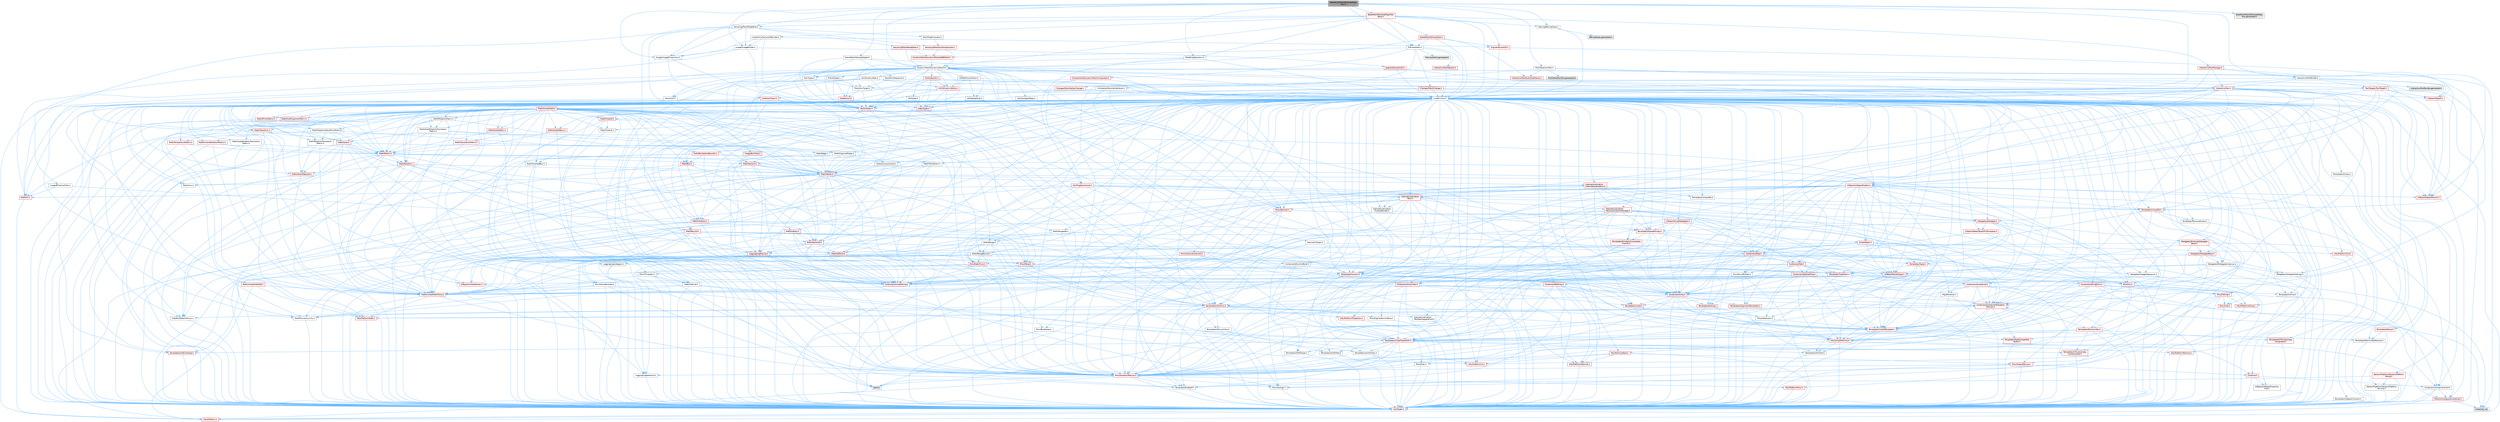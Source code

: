 digraph "BakeMultiMeshAttributeMapsTool.h"
{
 // INTERACTIVE_SVG=YES
 // LATEX_PDF_SIZE
  bgcolor="transparent";
  edge [fontname=Helvetica,fontsize=10,labelfontname=Helvetica,labelfontsize=10];
  node [fontname=Helvetica,fontsize=10,shape=box,height=0.2,width=0.4];
  Node1 [id="Node000001",label="BakeMultiMeshAttributeMaps\lTool.h",height=0.2,width=0.4,color="gray40", fillcolor="grey60", style="filled", fontcolor="black",tooltip=" "];
  Node1 -> Node2 [id="edge1_Node000001_Node000002",color="steelblue1",style="solid",tooltip=" "];
  Node2 [id="Node000002",label="CoreMinimal.h",height=0.2,width=0.4,color="grey40", fillcolor="white", style="filled",URL="$d7/d67/CoreMinimal_8h.html",tooltip=" "];
  Node2 -> Node3 [id="edge2_Node000002_Node000003",color="steelblue1",style="solid",tooltip=" "];
  Node3 [id="Node000003",label="CoreTypes.h",height=0.2,width=0.4,color="red", fillcolor="#FFF0F0", style="filled",URL="$dc/dec/CoreTypes_8h.html",tooltip=" "];
  Node3 -> Node4 [id="edge3_Node000003_Node000004",color="steelblue1",style="solid",tooltip=" "];
  Node4 [id="Node000004",label="HAL/Platform.h",height=0.2,width=0.4,color="red", fillcolor="#FFF0F0", style="filled",URL="$d9/dd0/Platform_8h.html",tooltip=" "];
  Node2 -> Node17 [id="edge4_Node000002_Node000017",color="steelblue1",style="solid",tooltip=" "];
  Node17 [id="Node000017",label="CoreFwd.h",height=0.2,width=0.4,color="red", fillcolor="#FFF0F0", style="filled",URL="$d1/d1e/CoreFwd_8h.html",tooltip=" "];
  Node17 -> Node3 [id="edge5_Node000017_Node000003",color="steelblue1",style="solid",tooltip=" "];
  Node17 -> Node18 [id="edge6_Node000017_Node000018",color="steelblue1",style="solid",tooltip=" "];
  Node18 [id="Node000018",label="Containers/ContainersFwd.h",height=0.2,width=0.4,color="grey40", fillcolor="white", style="filled",URL="$d4/d0a/ContainersFwd_8h.html",tooltip=" "];
  Node18 -> Node4 [id="edge7_Node000018_Node000004",color="steelblue1",style="solid",tooltip=" "];
  Node18 -> Node3 [id="edge8_Node000018_Node000003",color="steelblue1",style="solid",tooltip=" "];
  Node18 -> Node19 [id="edge9_Node000018_Node000019",color="steelblue1",style="solid",tooltip=" "];
  Node19 [id="Node000019",label="Traits/IsContiguousContainer.h",height=0.2,width=0.4,color="red", fillcolor="#FFF0F0", style="filled",URL="$d5/d3c/IsContiguousContainer_8h.html",tooltip=" "];
  Node19 -> Node3 [id="edge10_Node000019_Node000003",color="steelblue1",style="solid",tooltip=" "];
  Node19 -> Node21 [id="edge11_Node000019_Node000021",color="steelblue1",style="solid",tooltip=" "];
  Node21 [id="Node000021",label="initializer_list",height=0.2,width=0.4,color="grey60", fillcolor="#E0E0E0", style="filled",tooltip=" "];
  Node17 -> Node23 [id="edge12_Node000017_Node000023",color="steelblue1",style="solid",tooltip=" "];
  Node23 [id="Node000023",label="UObject/UObjectHierarchy\lFwd.h",height=0.2,width=0.4,color="grey40", fillcolor="white", style="filled",URL="$d3/d13/UObjectHierarchyFwd_8h.html",tooltip=" "];
  Node2 -> Node23 [id="edge13_Node000002_Node000023",color="steelblue1",style="solid",tooltip=" "];
  Node2 -> Node18 [id="edge14_Node000002_Node000018",color="steelblue1",style="solid",tooltip=" "];
  Node2 -> Node24 [id="edge15_Node000002_Node000024",color="steelblue1",style="solid",tooltip=" "];
  Node24 [id="Node000024",label="Misc/VarArgs.h",height=0.2,width=0.4,color="grey40", fillcolor="white", style="filled",URL="$d5/d6f/VarArgs_8h.html",tooltip=" "];
  Node24 -> Node3 [id="edge16_Node000024_Node000003",color="steelblue1",style="solid",tooltip=" "];
  Node2 -> Node25 [id="edge17_Node000002_Node000025",color="steelblue1",style="solid",tooltip=" "];
  Node25 [id="Node000025",label="Logging/LogVerbosity.h",height=0.2,width=0.4,color="grey40", fillcolor="white", style="filled",URL="$d2/d8f/LogVerbosity_8h.html",tooltip=" "];
  Node25 -> Node3 [id="edge18_Node000025_Node000003",color="steelblue1",style="solid",tooltip=" "];
  Node2 -> Node26 [id="edge19_Node000002_Node000026",color="steelblue1",style="solid",tooltip=" "];
  Node26 [id="Node000026",label="Misc/OutputDevice.h",height=0.2,width=0.4,color="red", fillcolor="#FFF0F0", style="filled",URL="$d7/d32/OutputDevice_8h.html",tooltip=" "];
  Node26 -> Node17 [id="edge20_Node000026_Node000017",color="steelblue1",style="solid",tooltip=" "];
  Node26 -> Node3 [id="edge21_Node000026_Node000003",color="steelblue1",style="solid",tooltip=" "];
  Node26 -> Node25 [id="edge22_Node000026_Node000025",color="steelblue1",style="solid",tooltip=" "];
  Node26 -> Node24 [id="edge23_Node000026_Node000024",color="steelblue1",style="solid",tooltip=" "];
  Node2 -> Node32 [id="edge24_Node000002_Node000032",color="steelblue1",style="solid",tooltip=" "];
  Node32 [id="Node000032",label="HAL/PlatformCrt.h",height=0.2,width=0.4,color="red", fillcolor="#FFF0F0", style="filled",URL="$d8/d75/PlatformCrt_8h.html",tooltip=" "];
  Node2 -> Node42 [id="edge25_Node000002_Node000042",color="steelblue1",style="solid",tooltip=" "];
  Node42 [id="Node000042",label="HAL/PlatformMisc.h",height=0.2,width=0.4,color="red", fillcolor="#FFF0F0", style="filled",URL="$d0/df5/PlatformMisc_8h.html",tooltip=" "];
  Node42 -> Node3 [id="edge26_Node000042_Node000003",color="steelblue1",style="solid",tooltip=" "];
  Node2 -> Node61 [id="edge27_Node000002_Node000061",color="steelblue1",style="solid",tooltip=" "];
  Node61 [id="Node000061",label="Misc/AssertionMacros.h",height=0.2,width=0.4,color="red", fillcolor="#FFF0F0", style="filled",URL="$d0/dfa/AssertionMacros_8h.html",tooltip=" "];
  Node61 -> Node3 [id="edge28_Node000061_Node000003",color="steelblue1",style="solid",tooltip=" "];
  Node61 -> Node4 [id="edge29_Node000061_Node000004",color="steelblue1",style="solid",tooltip=" "];
  Node61 -> Node42 [id="edge30_Node000061_Node000042",color="steelblue1",style="solid",tooltip=" "];
  Node61 -> Node62 [id="edge31_Node000061_Node000062",color="steelblue1",style="solid",tooltip=" "];
  Node62 [id="Node000062",label="Templates/EnableIf.h",height=0.2,width=0.4,color="grey40", fillcolor="white", style="filled",URL="$d7/d60/EnableIf_8h.html",tooltip=" "];
  Node62 -> Node3 [id="edge32_Node000062_Node000003",color="steelblue1",style="solid",tooltip=" "];
  Node61 -> Node24 [id="edge33_Node000061_Node000024",color="steelblue1",style="solid",tooltip=" "];
  Node61 -> Node69 [id="edge34_Node000061_Node000069",color="steelblue1",style="solid",tooltip=" "];
  Node69 [id="Node000069",label="atomic",height=0.2,width=0.4,color="grey60", fillcolor="#E0E0E0", style="filled",tooltip=" "];
  Node2 -> Node70 [id="edge35_Node000002_Node000070",color="steelblue1",style="solid",tooltip=" "];
  Node70 [id="Node000070",label="Templates/IsPointer.h",height=0.2,width=0.4,color="grey40", fillcolor="white", style="filled",URL="$d7/d05/IsPointer_8h.html",tooltip=" "];
  Node70 -> Node3 [id="edge36_Node000070_Node000003",color="steelblue1",style="solid",tooltip=" "];
  Node2 -> Node71 [id="edge37_Node000002_Node000071",color="steelblue1",style="solid",tooltip=" "];
  Node71 [id="Node000071",label="HAL/PlatformMemory.h",height=0.2,width=0.4,color="red", fillcolor="#FFF0F0", style="filled",URL="$de/d68/PlatformMemory_8h.html",tooltip=" "];
  Node71 -> Node3 [id="edge38_Node000071_Node000003",color="steelblue1",style="solid",tooltip=" "];
  Node2 -> Node54 [id="edge39_Node000002_Node000054",color="steelblue1",style="solid",tooltip=" "];
  Node54 [id="Node000054",label="HAL/PlatformAtomics.h",height=0.2,width=0.4,color="red", fillcolor="#FFF0F0", style="filled",URL="$d3/d36/PlatformAtomics_8h.html",tooltip=" "];
  Node54 -> Node3 [id="edge40_Node000054_Node000003",color="steelblue1",style="solid",tooltip=" "];
  Node2 -> Node76 [id="edge41_Node000002_Node000076",color="steelblue1",style="solid",tooltip=" "];
  Node76 [id="Node000076",label="Misc/Exec.h",height=0.2,width=0.4,color="grey40", fillcolor="white", style="filled",URL="$de/ddb/Exec_8h.html",tooltip=" "];
  Node76 -> Node3 [id="edge42_Node000076_Node000003",color="steelblue1",style="solid",tooltip=" "];
  Node76 -> Node61 [id="edge43_Node000076_Node000061",color="steelblue1",style="solid",tooltip=" "];
  Node2 -> Node77 [id="edge44_Node000002_Node000077",color="steelblue1",style="solid",tooltip=" "];
  Node77 [id="Node000077",label="HAL/MemoryBase.h",height=0.2,width=0.4,color="red", fillcolor="#FFF0F0", style="filled",URL="$d6/d9f/MemoryBase_8h.html",tooltip=" "];
  Node77 -> Node3 [id="edge45_Node000077_Node000003",color="steelblue1",style="solid",tooltip=" "];
  Node77 -> Node54 [id="edge46_Node000077_Node000054",color="steelblue1",style="solid",tooltip=" "];
  Node77 -> Node32 [id="edge47_Node000077_Node000032",color="steelblue1",style="solid",tooltip=" "];
  Node77 -> Node76 [id="edge48_Node000077_Node000076",color="steelblue1",style="solid",tooltip=" "];
  Node77 -> Node26 [id="edge49_Node000077_Node000026",color="steelblue1",style="solid",tooltip=" "];
  Node2 -> Node87 [id="edge50_Node000002_Node000087",color="steelblue1",style="solid",tooltip=" "];
  Node87 [id="Node000087",label="HAL/UnrealMemory.h",height=0.2,width=0.4,color="red", fillcolor="#FFF0F0", style="filled",URL="$d9/d96/UnrealMemory_8h.html",tooltip=" "];
  Node87 -> Node3 [id="edge51_Node000087_Node000003",color="steelblue1",style="solid",tooltip=" "];
  Node87 -> Node77 [id="edge52_Node000087_Node000077",color="steelblue1",style="solid",tooltip=" "];
  Node87 -> Node71 [id="edge53_Node000087_Node000071",color="steelblue1",style="solid",tooltip=" "];
  Node87 -> Node70 [id="edge54_Node000087_Node000070",color="steelblue1",style="solid",tooltip=" "];
  Node2 -> Node89 [id="edge55_Node000002_Node000089",color="steelblue1",style="solid",tooltip=" "];
  Node89 [id="Node000089",label="Templates/IsArithmetic.h",height=0.2,width=0.4,color="grey40", fillcolor="white", style="filled",URL="$d2/d5d/IsArithmetic_8h.html",tooltip=" "];
  Node89 -> Node3 [id="edge56_Node000089_Node000003",color="steelblue1",style="solid",tooltip=" "];
  Node2 -> Node83 [id="edge57_Node000002_Node000083",color="steelblue1",style="solid",tooltip=" "];
  Node83 [id="Node000083",label="Templates/AndOrNot.h",height=0.2,width=0.4,color="grey40", fillcolor="white", style="filled",URL="$db/d0a/AndOrNot_8h.html",tooltip=" "];
  Node83 -> Node3 [id="edge58_Node000083_Node000003",color="steelblue1",style="solid",tooltip=" "];
  Node2 -> Node90 [id="edge59_Node000002_Node000090",color="steelblue1",style="solid",tooltip=" "];
  Node90 [id="Node000090",label="Templates/IsPODType.h",height=0.2,width=0.4,color="grey40", fillcolor="white", style="filled",URL="$d7/db1/IsPODType_8h.html",tooltip=" "];
  Node90 -> Node3 [id="edge60_Node000090_Node000003",color="steelblue1",style="solid",tooltip=" "];
  Node2 -> Node91 [id="edge61_Node000002_Node000091",color="steelblue1",style="solid",tooltip=" "];
  Node91 [id="Node000091",label="Templates/IsUECoreType.h",height=0.2,width=0.4,color="red", fillcolor="#FFF0F0", style="filled",URL="$d1/db8/IsUECoreType_8h.html",tooltip=" "];
  Node91 -> Node3 [id="edge62_Node000091_Node000003",color="steelblue1",style="solid",tooltip=" "];
  Node2 -> Node84 [id="edge63_Node000002_Node000084",color="steelblue1",style="solid",tooltip=" "];
  Node84 [id="Node000084",label="Templates/IsTriviallyCopy\lConstructible.h",height=0.2,width=0.4,color="red", fillcolor="#FFF0F0", style="filled",URL="$d3/d78/IsTriviallyCopyConstructible_8h.html",tooltip=" "];
  Node84 -> Node3 [id="edge64_Node000084_Node000003",color="steelblue1",style="solid",tooltip=" "];
  Node2 -> Node92 [id="edge65_Node000002_Node000092",color="steelblue1",style="solid",tooltip=" "];
  Node92 [id="Node000092",label="Templates/UnrealTypeTraits.h",height=0.2,width=0.4,color="red", fillcolor="#FFF0F0", style="filled",URL="$d2/d2d/UnrealTypeTraits_8h.html",tooltip=" "];
  Node92 -> Node3 [id="edge66_Node000092_Node000003",color="steelblue1",style="solid",tooltip=" "];
  Node92 -> Node70 [id="edge67_Node000092_Node000070",color="steelblue1",style="solid",tooltip=" "];
  Node92 -> Node61 [id="edge68_Node000092_Node000061",color="steelblue1",style="solid",tooltip=" "];
  Node92 -> Node83 [id="edge69_Node000092_Node000083",color="steelblue1",style="solid",tooltip=" "];
  Node92 -> Node62 [id="edge70_Node000092_Node000062",color="steelblue1",style="solid",tooltip=" "];
  Node92 -> Node89 [id="edge71_Node000092_Node000089",color="steelblue1",style="solid",tooltip=" "];
  Node92 -> Node90 [id="edge72_Node000092_Node000090",color="steelblue1",style="solid",tooltip=" "];
  Node92 -> Node91 [id="edge73_Node000092_Node000091",color="steelblue1",style="solid",tooltip=" "];
  Node92 -> Node84 [id="edge74_Node000092_Node000084",color="steelblue1",style="solid",tooltip=" "];
  Node2 -> Node62 [id="edge75_Node000002_Node000062",color="steelblue1",style="solid",tooltip=" "];
  Node2 -> Node94 [id="edge76_Node000002_Node000094",color="steelblue1",style="solid",tooltip=" "];
  Node94 [id="Node000094",label="Templates/RemoveReference.h",height=0.2,width=0.4,color="grey40", fillcolor="white", style="filled",URL="$da/dbe/RemoveReference_8h.html",tooltip=" "];
  Node94 -> Node3 [id="edge77_Node000094_Node000003",color="steelblue1",style="solid",tooltip=" "];
  Node2 -> Node95 [id="edge78_Node000002_Node000095",color="steelblue1",style="solid",tooltip=" "];
  Node95 [id="Node000095",label="Templates/IntegralConstant.h",height=0.2,width=0.4,color="grey40", fillcolor="white", style="filled",URL="$db/d1b/IntegralConstant_8h.html",tooltip=" "];
  Node95 -> Node3 [id="edge79_Node000095_Node000003",color="steelblue1",style="solid",tooltip=" "];
  Node2 -> Node96 [id="edge80_Node000002_Node000096",color="steelblue1",style="solid",tooltip=" "];
  Node96 [id="Node000096",label="Templates/IsClass.h",height=0.2,width=0.4,color="grey40", fillcolor="white", style="filled",URL="$db/dcb/IsClass_8h.html",tooltip=" "];
  Node96 -> Node3 [id="edge81_Node000096_Node000003",color="steelblue1",style="solid",tooltip=" "];
  Node2 -> Node97 [id="edge82_Node000002_Node000097",color="steelblue1",style="solid",tooltip=" "];
  Node97 [id="Node000097",label="Templates/TypeCompatible\lBytes.h",height=0.2,width=0.4,color="red", fillcolor="#FFF0F0", style="filled",URL="$df/d0a/TypeCompatibleBytes_8h.html",tooltip=" "];
  Node97 -> Node3 [id="edge83_Node000097_Node000003",color="steelblue1",style="solid",tooltip=" "];
  Node2 -> Node19 [id="edge84_Node000002_Node000019",color="steelblue1",style="solid",tooltip=" "];
  Node2 -> Node98 [id="edge85_Node000002_Node000098",color="steelblue1",style="solid",tooltip=" "];
  Node98 [id="Node000098",label="Templates/UnrealTemplate.h",height=0.2,width=0.4,color="red", fillcolor="#FFF0F0", style="filled",URL="$d4/d24/UnrealTemplate_8h.html",tooltip=" "];
  Node98 -> Node3 [id="edge86_Node000098_Node000003",color="steelblue1",style="solid",tooltip=" "];
  Node98 -> Node70 [id="edge87_Node000098_Node000070",color="steelblue1",style="solid",tooltip=" "];
  Node98 -> Node87 [id="edge88_Node000098_Node000087",color="steelblue1",style="solid",tooltip=" "];
  Node98 -> Node92 [id="edge89_Node000098_Node000092",color="steelblue1",style="solid",tooltip=" "];
  Node98 -> Node94 [id="edge90_Node000098_Node000094",color="steelblue1",style="solid",tooltip=" "];
  Node98 -> Node97 [id="edge91_Node000098_Node000097",color="steelblue1",style="solid",tooltip=" "];
  Node98 -> Node19 [id="edge92_Node000098_Node000019",color="steelblue1",style="solid",tooltip=" "];
  Node2 -> Node47 [id="edge93_Node000002_Node000047",color="steelblue1",style="solid",tooltip=" "];
  Node47 [id="Node000047",label="Math/NumericLimits.h",height=0.2,width=0.4,color="grey40", fillcolor="white", style="filled",URL="$df/d1b/NumericLimits_8h.html",tooltip=" "];
  Node47 -> Node3 [id="edge94_Node000047_Node000003",color="steelblue1",style="solid",tooltip=" "];
  Node2 -> Node102 [id="edge95_Node000002_Node000102",color="steelblue1",style="solid",tooltip=" "];
  Node102 [id="Node000102",label="HAL/PlatformMath.h",height=0.2,width=0.4,color="red", fillcolor="#FFF0F0", style="filled",URL="$dc/d53/PlatformMath_8h.html",tooltip=" "];
  Node102 -> Node3 [id="edge96_Node000102_Node000003",color="steelblue1",style="solid",tooltip=" "];
  Node2 -> Node85 [id="edge97_Node000002_Node000085",color="steelblue1",style="solid",tooltip=" "];
  Node85 [id="Node000085",label="Templates/IsTriviallyCopy\lAssignable.h",height=0.2,width=0.4,color="red", fillcolor="#FFF0F0", style="filled",URL="$d2/df2/IsTriviallyCopyAssignable_8h.html",tooltip=" "];
  Node85 -> Node3 [id="edge98_Node000085_Node000003",color="steelblue1",style="solid",tooltip=" "];
  Node2 -> Node110 [id="edge99_Node000002_Node000110",color="steelblue1",style="solid",tooltip=" "];
  Node110 [id="Node000110",label="Templates/MemoryOps.h",height=0.2,width=0.4,color="red", fillcolor="#FFF0F0", style="filled",URL="$db/dea/MemoryOps_8h.html",tooltip=" "];
  Node110 -> Node3 [id="edge100_Node000110_Node000003",color="steelblue1",style="solid",tooltip=" "];
  Node110 -> Node87 [id="edge101_Node000110_Node000087",color="steelblue1",style="solid",tooltip=" "];
  Node110 -> Node85 [id="edge102_Node000110_Node000085",color="steelblue1",style="solid",tooltip=" "];
  Node110 -> Node84 [id="edge103_Node000110_Node000084",color="steelblue1",style="solid",tooltip=" "];
  Node110 -> Node92 [id="edge104_Node000110_Node000092",color="steelblue1",style="solid",tooltip=" "];
  Node2 -> Node111 [id="edge105_Node000002_Node000111",color="steelblue1",style="solid",tooltip=" "];
  Node111 [id="Node000111",label="Containers/ContainerAllocation\lPolicies.h",height=0.2,width=0.4,color="red", fillcolor="#FFF0F0", style="filled",URL="$d7/dff/ContainerAllocationPolicies_8h.html",tooltip=" "];
  Node111 -> Node3 [id="edge106_Node000111_Node000003",color="steelblue1",style="solid",tooltip=" "];
  Node111 -> Node111 [id="edge107_Node000111_Node000111",color="steelblue1",style="solid",tooltip=" "];
  Node111 -> Node102 [id="edge108_Node000111_Node000102",color="steelblue1",style="solid",tooltip=" "];
  Node111 -> Node87 [id="edge109_Node000111_Node000087",color="steelblue1",style="solid",tooltip=" "];
  Node111 -> Node47 [id="edge110_Node000111_Node000047",color="steelblue1",style="solid",tooltip=" "];
  Node111 -> Node61 [id="edge111_Node000111_Node000061",color="steelblue1",style="solid",tooltip=" "];
  Node111 -> Node110 [id="edge112_Node000111_Node000110",color="steelblue1",style="solid",tooltip=" "];
  Node111 -> Node97 [id="edge113_Node000111_Node000097",color="steelblue1",style="solid",tooltip=" "];
  Node2 -> Node114 [id="edge114_Node000002_Node000114",color="steelblue1",style="solid",tooltip=" "];
  Node114 [id="Node000114",label="Templates/IsEnumClass.h",height=0.2,width=0.4,color="grey40", fillcolor="white", style="filled",URL="$d7/d15/IsEnumClass_8h.html",tooltip=" "];
  Node114 -> Node3 [id="edge115_Node000114_Node000003",color="steelblue1",style="solid",tooltip=" "];
  Node114 -> Node83 [id="edge116_Node000114_Node000083",color="steelblue1",style="solid",tooltip=" "];
  Node2 -> Node115 [id="edge117_Node000002_Node000115",color="steelblue1",style="solid",tooltip=" "];
  Node115 [id="Node000115",label="HAL/PlatformProperties.h",height=0.2,width=0.4,color="red", fillcolor="#FFF0F0", style="filled",URL="$d9/db0/PlatformProperties_8h.html",tooltip=" "];
  Node115 -> Node3 [id="edge118_Node000115_Node000003",color="steelblue1",style="solid",tooltip=" "];
  Node2 -> Node118 [id="edge119_Node000002_Node000118",color="steelblue1",style="solid",tooltip=" "];
  Node118 [id="Node000118",label="Misc/EngineVersionBase.h",height=0.2,width=0.4,color="grey40", fillcolor="white", style="filled",URL="$d5/d2b/EngineVersionBase_8h.html",tooltip=" "];
  Node118 -> Node3 [id="edge120_Node000118_Node000003",color="steelblue1",style="solid",tooltip=" "];
  Node2 -> Node119 [id="edge121_Node000002_Node000119",color="steelblue1",style="solid",tooltip=" "];
  Node119 [id="Node000119",label="Internationalization\l/TextNamespaceFwd.h",height=0.2,width=0.4,color="grey40", fillcolor="white", style="filled",URL="$d8/d97/TextNamespaceFwd_8h.html",tooltip=" "];
  Node119 -> Node3 [id="edge122_Node000119_Node000003",color="steelblue1",style="solid",tooltip=" "];
  Node2 -> Node120 [id="edge123_Node000002_Node000120",color="steelblue1",style="solid",tooltip=" "];
  Node120 [id="Node000120",label="Serialization/Archive.h",height=0.2,width=0.4,color="red", fillcolor="#FFF0F0", style="filled",URL="$d7/d3b/Archive_8h.html",tooltip=" "];
  Node120 -> Node17 [id="edge124_Node000120_Node000017",color="steelblue1",style="solid",tooltip=" "];
  Node120 -> Node3 [id="edge125_Node000120_Node000003",color="steelblue1",style="solid",tooltip=" "];
  Node120 -> Node115 [id="edge126_Node000120_Node000115",color="steelblue1",style="solid",tooltip=" "];
  Node120 -> Node119 [id="edge127_Node000120_Node000119",color="steelblue1",style="solid",tooltip=" "];
  Node120 -> Node61 [id="edge128_Node000120_Node000061",color="steelblue1",style="solid",tooltip=" "];
  Node120 -> Node118 [id="edge129_Node000120_Node000118",color="steelblue1",style="solid",tooltip=" "];
  Node120 -> Node24 [id="edge130_Node000120_Node000024",color="steelblue1",style="solid",tooltip=" "];
  Node120 -> Node62 [id="edge131_Node000120_Node000062",color="steelblue1",style="solid",tooltip=" "];
  Node120 -> Node114 [id="edge132_Node000120_Node000114",color="steelblue1",style="solid",tooltip=" "];
  Node120 -> Node98 [id="edge133_Node000120_Node000098",color="steelblue1",style="solid",tooltip=" "];
  Node120 -> Node123 [id="edge134_Node000120_Node000123",color="steelblue1",style="solid",tooltip=" "];
  Node123 [id="Node000123",label="UObject/ObjectVersion.h",height=0.2,width=0.4,color="grey40", fillcolor="white", style="filled",URL="$da/d63/ObjectVersion_8h.html",tooltip=" "];
  Node123 -> Node3 [id="edge135_Node000123_Node000003",color="steelblue1",style="solid",tooltip=" "];
  Node2 -> Node124 [id="edge136_Node000002_Node000124",color="steelblue1",style="solid",tooltip=" "];
  Node124 [id="Node000124",label="Templates/Less.h",height=0.2,width=0.4,color="grey40", fillcolor="white", style="filled",URL="$de/dc8/Less_8h.html",tooltip=" "];
  Node124 -> Node3 [id="edge137_Node000124_Node000003",color="steelblue1",style="solid",tooltip=" "];
  Node124 -> Node98 [id="edge138_Node000124_Node000098",color="steelblue1",style="solid",tooltip=" "];
  Node2 -> Node125 [id="edge139_Node000002_Node000125",color="steelblue1",style="solid",tooltip=" "];
  Node125 [id="Node000125",label="Templates/Sorting.h",height=0.2,width=0.4,color="red", fillcolor="#FFF0F0", style="filled",URL="$d3/d9e/Sorting_8h.html",tooltip=" "];
  Node125 -> Node3 [id="edge140_Node000125_Node000003",color="steelblue1",style="solid",tooltip=" "];
  Node125 -> Node102 [id="edge141_Node000125_Node000102",color="steelblue1",style="solid",tooltip=" "];
  Node125 -> Node124 [id="edge142_Node000125_Node000124",color="steelblue1",style="solid",tooltip=" "];
  Node2 -> Node136 [id="edge143_Node000002_Node000136",color="steelblue1",style="solid",tooltip=" "];
  Node136 [id="Node000136",label="Misc/Char.h",height=0.2,width=0.4,color="red", fillcolor="#FFF0F0", style="filled",URL="$d0/d58/Char_8h.html",tooltip=" "];
  Node136 -> Node3 [id="edge144_Node000136_Node000003",color="steelblue1",style="solid",tooltip=" "];
  Node2 -> Node139 [id="edge145_Node000002_Node000139",color="steelblue1",style="solid",tooltip=" "];
  Node139 [id="Node000139",label="GenericPlatform/GenericPlatform\lStricmp.h",height=0.2,width=0.4,color="grey40", fillcolor="white", style="filled",URL="$d2/d86/GenericPlatformStricmp_8h.html",tooltip=" "];
  Node139 -> Node3 [id="edge146_Node000139_Node000003",color="steelblue1",style="solid",tooltip=" "];
  Node2 -> Node140 [id="edge147_Node000002_Node000140",color="steelblue1",style="solid",tooltip=" "];
  Node140 [id="Node000140",label="GenericPlatform/GenericPlatform\lString.h",height=0.2,width=0.4,color="red", fillcolor="#FFF0F0", style="filled",URL="$dd/d20/GenericPlatformString_8h.html",tooltip=" "];
  Node140 -> Node3 [id="edge148_Node000140_Node000003",color="steelblue1",style="solid",tooltip=" "];
  Node140 -> Node139 [id="edge149_Node000140_Node000139",color="steelblue1",style="solid",tooltip=" "];
  Node140 -> Node62 [id="edge150_Node000140_Node000062",color="steelblue1",style="solid",tooltip=" "];
  Node2 -> Node73 [id="edge151_Node000002_Node000073",color="steelblue1",style="solid",tooltip=" "];
  Node73 [id="Node000073",label="HAL/PlatformString.h",height=0.2,width=0.4,color="red", fillcolor="#FFF0F0", style="filled",URL="$db/db5/PlatformString_8h.html",tooltip=" "];
  Node73 -> Node3 [id="edge152_Node000073_Node000003",color="steelblue1",style="solid",tooltip=" "];
  Node2 -> Node143 [id="edge153_Node000002_Node000143",color="steelblue1",style="solid",tooltip=" "];
  Node143 [id="Node000143",label="Misc/CString.h",height=0.2,width=0.4,color="red", fillcolor="#FFF0F0", style="filled",URL="$d2/d49/CString_8h.html",tooltip=" "];
  Node143 -> Node3 [id="edge154_Node000143_Node000003",color="steelblue1",style="solid",tooltip=" "];
  Node143 -> Node32 [id="edge155_Node000143_Node000032",color="steelblue1",style="solid",tooltip=" "];
  Node143 -> Node73 [id="edge156_Node000143_Node000073",color="steelblue1",style="solid",tooltip=" "];
  Node143 -> Node61 [id="edge157_Node000143_Node000061",color="steelblue1",style="solid",tooltip=" "];
  Node143 -> Node136 [id="edge158_Node000143_Node000136",color="steelblue1",style="solid",tooltip=" "];
  Node143 -> Node24 [id="edge159_Node000143_Node000024",color="steelblue1",style="solid",tooltip=" "];
  Node2 -> Node144 [id="edge160_Node000002_Node000144",color="steelblue1",style="solid",tooltip=" "];
  Node144 [id="Node000144",label="Misc/Crc.h",height=0.2,width=0.4,color="red", fillcolor="#FFF0F0", style="filled",URL="$d4/dd2/Crc_8h.html",tooltip=" "];
  Node144 -> Node3 [id="edge161_Node000144_Node000003",color="steelblue1",style="solid",tooltip=" "];
  Node144 -> Node73 [id="edge162_Node000144_Node000073",color="steelblue1",style="solid",tooltip=" "];
  Node144 -> Node61 [id="edge163_Node000144_Node000061",color="steelblue1",style="solid",tooltip=" "];
  Node144 -> Node143 [id="edge164_Node000144_Node000143",color="steelblue1",style="solid",tooltip=" "];
  Node144 -> Node136 [id="edge165_Node000144_Node000136",color="steelblue1",style="solid",tooltip=" "];
  Node144 -> Node92 [id="edge166_Node000144_Node000092",color="steelblue1",style="solid",tooltip=" "];
  Node2 -> Node135 [id="edge167_Node000002_Node000135",color="steelblue1",style="solid",tooltip=" "];
  Node135 [id="Node000135",label="Math/UnrealMathUtility.h",height=0.2,width=0.4,color="red", fillcolor="#FFF0F0", style="filled",URL="$db/db8/UnrealMathUtility_8h.html",tooltip=" "];
  Node135 -> Node3 [id="edge168_Node000135_Node000003",color="steelblue1",style="solid",tooltip=" "];
  Node135 -> Node61 [id="edge169_Node000135_Node000061",color="steelblue1",style="solid",tooltip=" "];
  Node135 -> Node102 [id="edge170_Node000135_Node000102",color="steelblue1",style="solid",tooltip=" "];
  Node2 -> Node145 [id="edge171_Node000002_Node000145",color="steelblue1",style="solid",tooltip=" "];
  Node145 [id="Node000145",label="Containers/UnrealString.h",height=0.2,width=0.4,color="red", fillcolor="#FFF0F0", style="filled",URL="$d5/dba/UnrealString_8h.html",tooltip=" "];
  Node2 -> Node149 [id="edge172_Node000002_Node000149",color="steelblue1",style="solid",tooltip=" "];
  Node149 [id="Node000149",label="Containers/Array.h",height=0.2,width=0.4,color="red", fillcolor="#FFF0F0", style="filled",URL="$df/dd0/Array_8h.html",tooltip=" "];
  Node149 -> Node3 [id="edge173_Node000149_Node000003",color="steelblue1",style="solid",tooltip=" "];
  Node149 -> Node61 [id="edge174_Node000149_Node000061",color="steelblue1",style="solid",tooltip=" "];
  Node149 -> Node87 [id="edge175_Node000149_Node000087",color="steelblue1",style="solid",tooltip=" "];
  Node149 -> Node92 [id="edge176_Node000149_Node000092",color="steelblue1",style="solid",tooltip=" "];
  Node149 -> Node98 [id="edge177_Node000149_Node000098",color="steelblue1",style="solid",tooltip=" "];
  Node149 -> Node111 [id="edge178_Node000149_Node000111",color="steelblue1",style="solid",tooltip=" "];
  Node149 -> Node120 [id="edge179_Node000149_Node000120",color="steelblue1",style="solid",tooltip=" "];
  Node149 -> Node128 [id="edge180_Node000149_Node000128",color="steelblue1",style="solid",tooltip=" "];
  Node128 [id="Node000128",label="Templates/Invoke.h",height=0.2,width=0.4,color="red", fillcolor="#FFF0F0", style="filled",URL="$d7/deb/Invoke_8h.html",tooltip=" "];
  Node128 -> Node3 [id="edge181_Node000128_Node000003",color="steelblue1",style="solid",tooltip=" "];
  Node128 -> Node98 [id="edge182_Node000128_Node000098",color="steelblue1",style="solid",tooltip=" "];
  Node149 -> Node124 [id="edge183_Node000149_Node000124",color="steelblue1",style="solid",tooltip=" "];
  Node149 -> Node125 [id="edge184_Node000149_Node000125",color="steelblue1",style="solid",tooltip=" "];
  Node149 -> Node172 [id="edge185_Node000149_Node000172",color="steelblue1",style="solid",tooltip=" "];
  Node172 [id="Node000172",label="Templates/AlignmentTemplates.h",height=0.2,width=0.4,color="red", fillcolor="#FFF0F0", style="filled",URL="$dd/d32/AlignmentTemplates_8h.html",tooltip=" "];
  Node172 -> Node3 [id="edge186_Node000172_Node000003",color="steelblue1",style="solid",tooltip=" "];
  Node172 -> Node70 [id="edge187_Node000172_Node000070",color="steelblue1",style="solid",tooltip=" "];
  Node2 -> Node173 [id="edge188_Node000002_Node000173",color="steelblue1",style="solid",tooltip=" "];
  Node173 [id="Node000173",label="Misc/FrameNumber.h",height=0.2,width=0.4,color="grey40", fillcolor="white", style="filled",URL="$dd/dbd/FrameNumber_8h.html",tooltip=" "];
  Node173 -> Node3 [id="edge189_Node000173_Node000003",color="steelblue1",style="solid",tooltip=" "];
  Node173 -> Node47 [id="edge190_Node000173_Node000047",color="steelblue1",style="solid",tooltip=" "];
  Node173 -> Node135 [id="edge191_Node000173_Node000135",color="steelblue1",style="solid",tooltip=" "];
  Node173 -> Node62 [id="edge192_Node000173_Node000062",color="steelblue1",style="solid",tooltip=" "];
  Node173 -> Node92 [id="edge193_Node000173_Node000092",color="steelblue1",style="solid",tooltip=" "];
  Node2 -> Node174 [id="edge194_Node000002_Node000174",color="steelblue1",style="solid",tooltip=" "];
  Node174 [id="Node000174",label="Misc/Timespan.h",height=0.2,width=0.4,color="grey40", fillcolor="white", style="filled",URL="$da/dd9/Timespan_8h.html",tooltip=" "];
  Node174 -> Node3 [id="edge195_Node000174_Node000003",color="steelblue1",style="solid",tooltip=" "];
  Node174 -> Node175 [id="edge196_Node000174_Node000175",color="steelblue1",style="solid",tooltip=" "];
  Node175 [id="Node000175",label="Math/Interval.h",height=0.2,width=0.4,color="grey40", fillcolor="white", style="filled",URL="$d1/d55/Interval_8h.html",tooltip=" "];
  Node175 -> Node3 [id="edge197_Node000175_Node000003",color="steelblue1",style="solid",tooltip=" "];
  Node175 -> Node89 [id="edge198_Node000175_Node000089",color="steelblue1",style="solid",tooltip=" "];
  Node175 -> Node92 [id="edge199_Node000175_Node000092",color="steelblue1",style="solid",tooltip=" "];
  Node175 -> Node47 [id="edge200_Node000175_Node000047",color="steelblue1",style="solid",tooltip=" "];
  Node175 -> Node135 [id="edge201_Node000175_Node000135",color="steelblue1",style="solid",tooltip=" "];
  Node174 -> Node135 [id="edge202_Node000174_Node000135",color="steelblue1",style="solid",tooltip=" "];
  Node174 -> Node61 [id="edge203_Node000174_Node000061",color="steelblue1",style="solid",tooltip=" "];
  Node2 -> Node176 [id="edge204_Node000002_Node000176",color="steelblue1",style="solid",tooltip=" "];
  Node176 [id="Node000176",label="Containers/StringConv.h",height=0.2,width=0.4,color="red", fillcolor="#FFF0F0", style="filled",URL="$d3/ddf/StringConv_8h.html",tooltip=" "];
  Node176 -> Node3 [id="edge205_Node000176_Node000003",color="steelblue1",style="solid",tooltip=" "];
  Node176 -> Node61 [id="edge206_Node000176_Node000061",color="steelblue1",style="solid",tooltip=" "];
  Node176 -> Node111 [id="edge207_Node000176_Node000111",color="steelblue1",style="solid",tooltip=" "];
  Node176 -> Node149 [id="edge208_Node000176_Node000149",color="steelblue1",style="solid",tooltip=" "];
  Node176 -> Node143 [id="edge209_Node000176_Node000143",color="steelblue1",style="solid",tooltip=" "];
  Node176 -> Node177 [id="edge210_Node000176_Node000177",color="steelblue1",style="solid",tooltip=" "];
  Node177 [id="Node000177",label="Templates/IsArray.h",height=0.2,width=0.4,color="grey40", fillcolor="white", style="filled",URL="$d8/d8d/IsArray_8h.html",tooltip=" "];
  Node177 -> Node3 [id="edge211_Node000177_Node000003",color="steelblue1",style="solid",tooltip=" "];
  Node176 -> Node98 [id="edge212_Node000176_Node000098",color="steelblue1",style="solid",tooltip=" "];
  Node176 -> Node92 [id="edge213_Node000176_Node000092",color="steelblue1",style="solid",tooltip=" "];
  Node176 -> Node19 [id="edge214_Node000176_Node000019",color="steelblue1",style="solid",tooltip=" "];
  Node2 -> Node178 [id="edge215_Node000002_Node000178",color="steelblue1",style="solid",tooltip=" "];
  Node178 [id="Node000178",label="UObject/UnrealNames.h",height=0.2,width=0.4,color="red", fillcolor="#FFF0F0", style="filled",URL="$d8/db1/UnrealNames_8h.html",tooltip=" "];
  Node178 -> Node3 [id="edge216_Node000178_Node000003",color="steelblue1",style="solid",tooltip=" "];
  Node2 -> Node180 [id="edge217_Node000002_Node000180",color="steelblue1",style="solid",tooltip=" "];
  Node180 [id="Node000180",label="UObject/NameTypes.h",height=0.2,width=0.4,color="red", fillcolor="#FFF0F0", style="filled",URL="$d6/d35/NameTypes_8h.html",tooltip=" "];
  Node180 -> Node3 [id="edge218_Node000180_Node000003",color="steelblue1",style="solid",tooltip=" "];
  Node180 -> Node61 [id="edge219_Node000180_Node000061",color="steelblue1",style="solid",tooltip=" "];
  Node180 -> Node87 [id="edge220_Node000180_Node000087",color="steelblue1",style="solid",tooltip=" "];
  Node180 -> Node92 [id="edge221_Node000180_Node000092",color="steelblue1",style="solid",tooltip=" "];
  Node180 -> Node98 [id="edge222_Node000180_Node000098",color="steelblue1",style="solid",tooltip=" "];
  Node180 -> Node145 [id="edge223_Node000180_Node000145",color="steelblue1",style="solid",tooltip=" "];
  Node180 -> Node176 [id="edge224_Node000180_Node000176",color="steelblue1",style="solid",tooltip=" "];
  Node180 -> Node178 [id="edge225_Node000180_Node000178",color="steelblue1",style="solid",tooltip=" "];
  Node2 -> Node188 [id="edge226_Node000002_Node000188",color="steelblue1",style="solid",tooltip=" "];
  Node188 [id="Node000188",label="Misc/Parse.h",height=0.2,width=0.4,color="red", fillcolor="#FFF0F0", style="filled",URL="$dc/d71/Parse_8h.html",tooltip=" "];
  Node188 -> Node145 [id="edge227_Node000188_Node000145",color="steelblue1",style="solid",tooltip=" "];
  Node188 -> Node3 [id="edge228_Node000188_Node000003",color="steelblue1",style="solid",tooltip=" "];
  Node188 -> Node32 [id="edge229_Node000188_Node000032",color="steelblue1",style="solid",tooltip=" "];
  Node188 -> Node189 [id="edge230_Node000188_Node000189",color="steelblue1",style="solid",tooltip=" "];
  Node189 [id="Node000189",label="Templates/Function.h",height=0.2,width=0.4,color="red", fillcolor="#FFF0F0", style="filled",URL="$df/df5/Function_8h.html",tooltip=" "];
  Node189 -> Node3 [id="edge231_Node000189_Node000003",color="steelblue1",style="solid",tooltip=" "];
  Node189 -> Node61 [id="edge232_Node000189_Node000061",color="steelblue1",style="solid",tooltip=" "];
  Node189 -> Node87 [id="edge233_Node000189_Node000087",color="steelblue1",style="solid",tooltip=" "];
  Node189 -> Node92 [id="edge234_Node000189_Node000092",color="steelblue1",style="solid",tooltip=" "];
  Node189 -> Node128 [id="edge235_Node000189_Node000128",color="steelblue1",style="solid",tooltip=" "];
  Node189 -> Node98 [id="edge236_Node000189_Node000098",color="steelblue1",style="solid",tooltip=" "];
  Node189 -> Node135 [id="edge237_Node000189_Node000135",color="steelblue1",style="solid",tooltip=" "];
  Node2 -> Node172 [id="edge238_Node000002_Node000172",color="steelblue1",style="solid",tooltip=" "];
  Node2 -> Node191 [id="edge239_Node000002_Node000191",color="steelblue1",style="solid",tooltip=" "];
  Node191 [id="Node000191",label="Misc/StructBuilder.h",height=0.2,width=0.4,color="grey40", fillcolor="white", style="filled",URL="$d9/db3/StructBuilder_8h.html",tooltip=" "];
  Node191 -> Node3 [id="edge240_Node000191_Node000003",color="steelblue1",style="solid",tooltip=" "];
  Node191 -> Node135 [id="edge241_Node000191_Node000135",color="steelblue1",style="solid",tooltip=" "];
  Node191 -> Node172 [id="edge242_Node000191_Node000172",color="steelblue1",style="solid",tooltip=" "];
  Node2 -> Node104 [id="edge243_Node000002_Node000104",color="steelblue1",style="solid",tooltip=" "];
  Node104 [id="Node000104",label="Templates/Decay.h",height=0.2,width=0.4,color="red", fillcolor="#FFF0F0", style="filled",URL="$dd/d0f/Decay_8h.html",tooltip=" "];
  Node104 -> Node3 [id="edge244_Node000104_Node000003",color="steelblue1",style="solid",tooltip=" "];
  Node104 -> Node94 [id="edge245_Node000104_Node000094",color="steelblue1",style="solid",tooltip=" "];
  Node2 -> Node192 [id="edge246_Node000002_Node000192",color="steelblue1",style="solid",tooltip=" "];
  Node192 [id="Node000192",label="Templates/PointerIsConvertible\lFromTo.h",height=0.2,width=0.4,color="red", fillcolor="#FFF0F0", style="filled",URL="$d6/d65/PointerIsConvertibleFromTo_8h.html",tooltip=" "];
  Node192 -> Node3 [id="edge247_Node000192_Node000003",color="steelblue1",style="solid",tooltip=" "];
  Node2 -> Node128 [id="edge248_Node000002_Node000128",color="steelblue1",style="solid",tooltip=" "];
  Node2 -> Node189 [id="edge249_Node000002_Node000189",color="steelblue1",style="solid",tooltip=" "];
  Node2 -> Node161 [id="edge250_Node000002_Node000161",color="steelblue1",style="solid",tooltip=" "];
  Node161 [id="Node000161",label="Templates/TypeHash.h",height=0.2,width=0.4,color="red", fillcolor="#FFF0F0", style="filled",URL="$d1/d62/TypeHash_8h.html",tooltip=" "];
  Node161 -> Node3 [id="edge251_Node000161_Node000003",color="steelblue1",style="solid",tooltip=" "];
  Node161 -> Node144 [id="edge252_Node000161_Node000144",color="steelblue1",style="solid",tooltip=" "];
  Node2 -> Node193 [id="edge253_Node000002_Node000193",color="steelblue1",style="solid",tooltip=" "];
  Node193 [id="Node000193",label="Containers/ScriptArray.h",height=0.2,width=0.4,color="red", fillcolor="#FFF0F0", style="filled",URL="$dc/daf/ScriptArray_8h.html",tooltip=" "];
  Node193 -> Node3 [id="edge254_Node000193_Node000003",color="steelblue1",style="solid",tooltip=" "];
  Node193 -> Node61 [id="edge255_Node000193_Node000061",color="steelblue1",style="solid",tooltip=" "];
  Node193 -> Node87 [id="edge256_Node000193_Node000087",color="steelblue1",style="solid",tooltip=" "];
  Node193 -> Node111 [id="edge257_Node000193_Node000111",color="steelblue1",style="solid",tooltip=" "];
  Node193 -> Node149 [id="edge258_Node000193_Node000149",color="steelblue1",style="solid",tooltip=" "];
  Node193 -> Node21 [id="edge259_Node000193_Node000021",color="steelblue1",style="solid",tooltip=" "];
  Node2 -> Node194 [id="edge260_Node000002_Node000194",color="steelblue1",style="solid",tooltip=" "];
  Node194 [id="Node000194",label="Containers/BitArray.h",height=0.2,width=0.4,color="red", fillcolor="#FFF0F0", style="filled",URL="$d1/de4/BitArray_8h.html",tooltip=" "];
  Node194 -> Node111 [id="edge261_Node000194_Node000111",color="steelblue1",style="solid",tooltip=" "];
  Node194 -> Node3 [id="edge262_Node000194_Node000003",color="steelblue1",style="solid",tooltip=" "];
  Node194 -> Node54 [id="edge263_Node000194_Node000054",color="steelblue1",style="solid",tooltip=" "];
  Node194 -> Node87 [id="edge264_Node000194_Node000087",color="steelblue1",style="solid",tooltip=" "];
  Node194 -> Node135 [id="edge265_Node000194_Node000135",color="steelblue1",style="solid",tooltip=" "];
  Node194 -> Node61 [id="edge266_Node000194_Node000061",color="steelblue1",style="solid",tooltip=" "];
  Node194 -> Node120 [id="edge267_Node000194_Node000120",color="steelblue1",style="solid",tooltip=" "];
  Node194 -> Node62 [id="edge268_Node000194_Node000062",color="steelblue1",style="solid",tooltip=" "];
  Node194 -> Node128 [id="edge269_Node000194_Node000128",color="steelblue1",style="solid",tooltip=" "];
  Node194 -> Node98 [id="edge270_Node000194_Node000098",color="steelblue1",style="solid",tooltip=" "];
  Node194 -> Node92 [id="edge271_Node000194_Node000092",color="steelblue1",style="solid",tooltip=" "];
  Node2 -> Node195 [id="edge272_Node000002_Node000195",color="steelblue1",style="solid",tooltip=" "];
  Node195 [id="Node000195",label="Containers/SparseArray.h",height=0.2,width=0.4,color="red", fillcolor="#FFF0F0", style="filled",URL="$d5/dbf/SparseArray_8h.html",tooltip=" "];
  Node195 -> Node3 [id="edge273_Node000195_Node000003",color="steelblue1",style="solid",tooltip=" "];
  Node195 -> Node61 [id="edge274_Node000195_Node000061",color="steelblue1",style="solid",tooltip=" "];
  Node195 -> Node87 [id="edge275_Node000195_Node000087",color="steelblue1",style="solid",tooltip=" "];
  Node195 -> Node92 [id="edge276_Node000195_Node000092",color="steelblue1",style="solid",tooltip=" "];
  Node195 -> Node98 [id="edge277_Node000195_Node000098",color="steelblue1",style="solid",tooltip=" "];
  Node195 -> Node111 [id="edge278_Node000195_Node000111",color="steelblue1",style="solid",tooltip=" "];
  Node195 -> Node124 [id="edge279_Node000195_Node000124",color="steelblue1",style="solid",tooltip=" "];
  Node195 -> Node149 [id="edge280_Node000195_Node000149",color="steelblue1",style="solid",tooltip=" "];
  Node195 -> Node135 [id="edge281_Node000195_Node000135",color="steelblue1",style="solid",tooltip=" "];
  Node195 -> Node193 [id="edge282_Node000195_Node000193",color="steelblue1",style="solid",tooltip=" "];
  Node195 -> Node194 [id="edge283_Node000195_Node000194",color="steelblue1",style="solid",tooltip=" "];
  Node195 -> Node145 [id="edge284_Node000195_Node000145",color="steelblue1",style="solid",tooltip=" "];
  Node2 -> Node211 [id="edge285_Node000002_Node000211",color="steelblue1",style="solid",tooltip=" "];
  Node211 [id="Node000211",label="Containers/Set.h",height=0.2,width=0.4,color="red", fillcolor="#FFF0F0", style="filled",URL="$d4/d45/Set_8h.html",tooltip=" "];
  Node211 -> Node111 [id="edge286_Node000211_Node000111",color="steelblue1",style="solid",tooltip=" "];
  Node211 -> Node195 [id="edge287_Node000211_Node000195",color="steelblue1",style="solid",tooltip=" "];
  Node211 -> Node18 [id="edge288_Node000211_Node000018",color="steelblue1",style="solid",tooltip=" "];
  Node211 -> Node135 [id="edge289_Node000211_Node000135",color="steelblue1",style="solid",tooltip=" "];
  Node211 -> Node61 [id="edge290_Node000211_Node000061",color="steelblue1",style="solid",tooltip=" "];
  Node211 -> Node191 [id="edge291_Node000211_Node000191",color="steelblue1",style="solid",tooltip=" "];
  Node211 -> Node189 [id="edge292_Node000211_Node000189",color="steelblue1",style="solid",tooltip=" "];
  Node211 -> Node125 [id="edge293_Node000211_Node000125",color="steelblue1",style="solid",tooltip=" "];
  Node211 -> Node161 [id="edge294_Node000211_Node000161",color="steelblue1",style="solid",tooltip=" "];
  Node211 -> Node98 [id="edge295_Node000211_Node000098",color="steelblue1",style="solid",tooltip=" "];
  Node211 -> Node21 [id="edge296_Node000211_Node000021",color="steelblue1",style="solid",tooltip=" "];
  Node2 -> Node214 [id="edge297_Node000002_Node000214",color="steelblue1",style="solid",tooltip=" "];
  Node214 [id="Node000214",label="Algo/Reverse.h",height=0.2,width=0.4,color="grey40", fillcolor="white", style="filled",URL="$d5/d93/Reverse_8h.html",tooltip=" "];
  Node214 -> Node3 [id="edge298_Node000214_Node000003",color="steelblue1",style="solid",tooltip=" "];
  Node214 -> Node98 [id="edge299_Node000214_Node000098",color="steelblue1",style="solid",tooltip=" "];
  Node2 -> Node215 [id="edge300_Node000002_Node000215",color="steelblue1",style="solid",tooltip=" "];
  Node215 [id="Node000215",label="Containers/Map.h",height=0.2,width=0.4,color="red", fillcolor="#FFF0F0", style="filled",URL="$df/d79/Map_8h.html",tooltip=" "];
  Node215 -> Node3 [id="edge301_Node000215_Node000003",color="steelblue1",style="solid",tooltip=" "];
  Node215 -> Node214 [id="edge302_Node000215_Node000214",color="steelblue1",style="solid",tooltip=" "];
  Node215 -> Node211 [id="edge303_Node000215_Node000211",color="steelblue1",style="solid",tooltip=" "];
  Node215 -> Node145 [id="edge304_Node000215_Node000145",color="steelblue1",style="solid",tooltip=" "];
  Node215 -> Node61 [id="edge305_Node000215_Node000061",color="steelblue1",style="solid",tooltip=" "];
  Node215 -> Node191 [id="edge306_Node000215_Node000191",color="steelblue1",style="solid",tooltip=" "];
  Node215 -> Node189 [id="edge307_Node000215_Node000189",color="steelblue1",style="solid",tooltip=" "];
  Node215 -> Node125 [id="edge308_Node000215_Node000125",color="steelblue1",style="solid",tooltip=" "];
  Node215 -> Node216 [id="edge309_Node000215_Node000216",color="steelblue1",style="solid",tooltip=" "];
  Node216 [id="Node000216",label="Templates/Tuple.h",height=0.2,width=0.4,color="red", fillcolor="#FFF0F0", style="filled",URL="$d2/d4f/Tuple_8h.html",tooltip=" "];
  Node216 -> Node3 [id="edge310_Node000216_Node000003",color="steelblue1",style="solid",tooltip=" "];
  Node216 -> Node98 [id="edge311_Node000216_Node000098",color="steelblue1",style="solid",tooltip=" "];
  Node216 -> Node217 [id="edge312_Node000216_Node000217",color="steelblue1",style="solid",tooltip=" "];
  Node217 [id="Node000217",label="Delegates/IntegerSequence.h",height=0.2,width=0.4,color="grey40", fillcolor="white", style="filled",URL="$d2/dcc/IntegerSequence_8h.html",tooltip=" "];
  Node217 -> Node3 [id="edge313_Node000217_Node000003",color="steelblue1",style="solid",tooltip=" "];
  Node216 -> Node128 [id="edge314_Node000216_Node000128",color="steelblue1",style="solid",tooltip=" "];
  Node216 -> Node161 [id="edge315_Node000216_Node000161",color="steelblue1",style="solid",tooltip=" "];
  Node215 -> Node98 [id="edge316_Node000215_Node000098",color="steelblue1",style="solid",tooltip=" "];
  Node215 -> Node92 [id="edge317_Node000215_Node000092",color="steelblue1",style="solid",tooltip=" "];
  Node2 -> Node219 [id="edge318_Node000002_Node000219",color="steelblue1",style="solid",tooltip=" "];
  Node219 [id="Node000219",label="Math/IntPoint.h",height=0.2,width=0.4,color="red", fillcolor="#FFF0F0", style="filled",URL="$d3/df7/IntPoint_8h.html",tooltip=" "];
  Node219 -> Node3 [id="edge319_Node000219_Node000003",color="steelblue1",style="solid",tooltip=" "];
  Node219 -> Node61 [id="edge320_Node000219_Node000061",color="steelblue1",style="solid",tooltip=" "];
  Node219 -> Node188 [id="edge321_Node000219_Node000188",color="steelblue1",style="solid",tooltip=" "];
  Node219 -> Node135 [id="edge322_Node000219_Node000135",color="steelblue1",style="solid",tooltip=" "];
  Node219 -> Node145 [id="edge323_Node000219_Node000145",color="steelblue1",style="solid",tooltip=" "];
  Node219 -> Node161 [id="edge324_Node000219_Node000161",color="steelblue1",style="solid",tooltip=" "];
  Node2 -> Node221 [id="edge325_Node000002_Node000221",color="steelblue1",style="solid",tooltip=" "];
  Node221 [id="Node000221",label="Math/IntVector.h",height=0.2,width=0.4,color="red", fillcolor="#FFF0F0", style="filled",URL="$d7/d44/IntVector_8h.html",tooltip=" "];
  Node221 -> Node3 [id="edge326_Node000221_Node000003",color="steelblue1",style="solid",tooltip=" "];
  Node221 -> Node144 [id="edge327_Node000221_Node000144",color="steelblue1",style="solid",tooltip=" "];
  Node221 -> Node188 [id="edge328_Node000221_Node000188",color="steelblue1",style="solid",tooltip=" "];
  Node221 -> Node135 [id="edge329_Node000221_Node000135",color="steelblue1",style="solid",tooltip=" "];
  Node221 -> Node145 [id="edge330_Node000221_Node000145",color="steelblue1",style="solid",tooltip=" "];
  Node2 -> Node222 [id="edge331_Node000002_Node000222",color="steelblue1",style="solid",tooltip=" "];
  Node222 [id="Node000222",label="Logging/LogCategory.h",height=0.2,width=0.4,color="grey40", fillcolor="white", style="filled",URL="$d9/d36/LogCategory_8h.html",tooltip=" "];
  Node222 -> Node3 [id="edge332_Node000222_Node000003",color="steelblue1",style="solid",tooltip=" "];
  Node222 -> Node25 [id="edge333_Node000222_Node000025",color="steelblue1",style="solid",tooltip=" "];
  Node222 -> Node180 [id="edge334_Node000222_Node000180",color="steelblue1",style="solid",tooltip=" "];
  Node2 -> Node223 [id="edge335_Node000002_Node000223",color="steelblue1",style="solid",tooltip=" "];
  Node223 [id="Node000223",label="Logging/LogMacros.h",height=0.2,width=0.4,color="red", fillcolor="#FFF0F0", style="filled",URL="$d0/d16/LogMacros_8h.html",tooltip=" "];
  Node223 -> Node145 [id="edge336_Node000223_Node000145",color="steelblue1",style="solid",tooltip=" "];
  Node223 -> Node3 [id="edge337_Node000223_Node000003",color="steelblue1",style="solid",tooltip=" "];
  Node223 -> Node222 [id="edge338_Node000223_Node000222",color="steelblue1",style="solid",tooltip=" "];
  Node223 -> Node25 [id="edge339_Node000223_Node000025",color="steelblue1",style="solid",tooltip=" "];
  Node223 -> Node61 [id="edge340_Node000223_Node000061",color="steelblue1",style="solid",tooltip=" "];
  Node223 -> Node24 [id="edge341_Node000223_Node000024",color="steelblue1",style="solid",tooltip=" "];
  Node223 -> Node62 [id="edge342_Node000223_Node000062",color="steelblue1",style="solid",tooltip=" "];
  Node2 -> Node226 [id="edge343_Node000002_Node000226",color="steelblue1",style="solid",tooltip=" "];
  Node226 [id="Node000226",label="Math/Vector2D.h",height=0.2,width=0.4,color="red", fillcolor="#FFF0F0", style="filled",URL="$d3/db0/Vector2D_8h.html",tooltip=" "];
  Node226 -> Node3 [id="edge344_Node000226_Node000003",color="steelblue1",style="solid",tooltip=" "];
  Node226 -> Node61 [id="edge345_Node000226_Node000061",color="steelblue1",style="solid",tooltip=" "];
  Node226 -> Node144 [id="edge346_Node000226_Node000144",color="steelblue1",style="solid",tooltip=" "];
  Node226 -> Node135 [id="edge347_Node000226_Node000135",color="steelblue1",style="solid",tooltip=" "];
  Node226 -> Node145 [id="edge348_Node000226_Node000145",color="steelblue1",style="solid",tooltip=" "];
  Node226 -> Node188 [id="edge349_Node000226_Node000188",color="steelblue1",style="solid",tooltip=" "];
  Node226 -> Node219 [id="edge350_Node000226_Node000219",color="steelblue1",style="solid",tooltip=" "];
  Node226 -> Node223 [id="edge351_Node000226_Node000223",color="steelblue1",style="solid",tooltip=" "];
  Node2 -> Node230 [id="edge352_Node000002_Node000230",color="steelblue1",style="solid",tooltip=" "];
  Node230 [id="Node000230",label="Math/IntRect.h",height=0.2,width=0.4,color="red", fillcolor="#FFF0F0", style="filled",URL="$d7/d53/IntRect_8h.html",tooltip=" "];
  Node230 -> Node3 [id="edge353_Node000230_Node000003",color="steelblue1",style="solid",tooltip=" "];
  Node230 -> Node135 [id="edge354_Node000230_Node000135",color="steelblue1",style="solid",tooltip=" "];
  Node230 -> Node145 [id="edge355_Node000230_Node000145",color="steelblue1",style="solid",tooltip=" "];
  Node230 -> Node219 [id="edge356_Node000230_Node000219",color="steelblue1",style="solid",tooltip=" "];
  Node230 -> Node226 [id="edge357_Node000230_Node000226",color="steelblue1",style="solid",tooltip=" "];
  Node2 -> Node231 [id="edge358_Node000002_Node000231",color="steelblue1",style="solid",tooltip=" "];
  Node231 [id="Node000231",label="Misc/ByteSwap.h",height=0.2,width=0.4,color="grey40", fillcolor="white", style="filled",URL="$dc/dd7/ByteSwap_8h.html",tooltip=" "];
  Node231 -> Node3 [id="edge359_Node000231_Node000003",color="steelblue1",style="solid",tooltip=" "];
  Node231 -> Node32 [id="edge360_Node000231_Node000032",color="steelblue1",style="solid",tooltip=" "];
  Node2 -> Node160 [id="edge361_Node000002_Node000160",color="steelblue1",style="solid",tooltip=" "];
  Node160 [id="Node000160",label="Containers/EnumAsByte.h",height=0.2,width=0.4,color="grey40", fillcolor="white", style="filled",URL="$d6/d9a/EnumAsByte_8h.html",tooltip=" "];
  Node160 -> Node3 [id="edge362_Node000160_Node000003",color="steelblue1",style="solid",tooltip=" "];
  Node160 -> Node90 [id="edge363_Node000160_Node000090",color="steelblue1",style="solid",tooltip=" "];
  Node160 -> Node161 [id="edge364_Node000160_Node000161",color="steelblue1",style="solid",tooltip=" "];
  Node2 -> Node232 [id="edge365_Node000002_Node000232",color="steelblue1",style="solid",tooltip=" "];
  Node232 [id="Node000232",label="HAL/PlatformTLS.h",height=0.2,width=0.4,color="red", fillcolor="#FFF0F0", style="filled",URL="$d0/def/PlatformTLS_8h.html",tooltip=" "];
  Node232 -> Node3 [id="edge366_Node000232_Node000003",color="steelblue1",style="solid",tooltip=" "];
  Node2 -> Node235 [id="edge367_Node000002_Node000235",color="steelblue1",style="solid",tooltip=" "];
  Node235 [id="Node000235",label="CoreGlobals.h",height=0.2,width=0.4,color="red", fillcolor="#FFF0F0", style="filled",URL="$d5/d8c/CoreGlobals_8h.html",tooltip=" "];
  Node235 -> Node145 [id="edge368_Node000235_Node000145",color="steelblue1",style="solid",tooltip=" "];
  Node235 -> Node3 [id="edge369_Node000235_Node000003",color="steelblue1",style="solid",tooltip=" "];
  Node235 -> Node232 [id="edge370_Node000235_Node000232",color="steelblue1",style="solid",tooltip=" "];
  Node235 -> Node223 [id="edge371_Node000235_Node000223",color="steelblue1",style="solid",tooltip=" "];
  Node235 -> Node26 [id="edge372_Node000235_Node000026",color="steelblue1",style="solid",tooltip=" "];
  Node235 -> Node180 [id="edge373_Node000235_Node000180",color="steelblue1",style="solid",tooltip=" "];
  Node235 -> Node69 [id="edge374_Node000235_Node000069",color="steelblue1",style="solid",tooltip=" "];
  Node2 -> Node236 [id="edge375_Node000002_Node000236",color="steelblue1",style="solid",tooltip=" "];
  Node236 [id="Node000236",label="Templates/SharedPointer.h",height=0.2,width=0.4,color="red", fillcolor="#FFF0F0", style="filled",URL="$d2/d17/SharedPointer_8h.html",tooltip=" "];
  Node236 -> Node3 [id="edge376_Node000236_Node000003",color="steelblue1",style="solid",tooltip=" "];
  Node236 -> Node192 [id="edge377_Node000236_Node000192",color="steelblue1",style="solid",tooltip=" "];
  Node236 -> Node61 [id="edge378_Node000236_Node000061",color="steelblue1",style="solid",tooltip=" "];
  Node236 -> Node87 [id="edge379_Node000236_Node000087",color="steelblue1",style="solid",tooltip=" "];
  Node236 -> Node149 [id="edge380_Node000236_Node000149",color="steelblue1",style="solid",tooltip=" "];
  Node236 -> Node215 [id="edge381_Node000236_Node000215",color="steelblue1",style="solid",tooltip=" "];
  Node236 -> Node235 [id="edge382_Node000236_Node000235",color="steelblue1",style="solid",tooltip=" "];
  Node2 -> Node241 [id="edge383_Node000002_Node000241",color="steelblue1",style="solid",tooltip=" "];
  Node241 [id="Node000241",label="Internationalization\l/CulturePointer.h",height=0.2,width=0.4,color="grey40", fillcolor="white", style="filled",URL="$d6/dbe/CulturePointer_8h.html",tooltip=" "];
  Node241 -> Node3 [id="edge384_Node000241_Node000003",color="steelblue1",style="solid",tooltip=" "];
  Node241 -> Node236 [id="edge385_Node000241_Node000236",color="steelblue1",style="solid",tooltip=" "];
  Node2 -> Node242 [id="edge386_Node000002_Node000242",color="steelblue1",style="solid",tooltip=" "];
  Node242 [id="Node000242",label="UObject/WeakObjectPtrTemplates.h",height=0.2,width=0.4,color="red", fillcolor="#FFF0F0", style="filled",URL="$d8/d3b/WeakObjectPtrTemplates_8h.html",tooltip=" "];
  Node242 -> Node3 [id="edge387_Node000242_Node000003",color="steelblue1",style="solid",tooltip=" "];
  Node242 -> Node215 [id="edge388_Node000242_Node000215",color="steelblue1",style="solid",tooltip=" "];
  Node2 -> Node245 [id="edge389_Node000002_Node000245",color="steelblue1",style="solid",tooltip=" "];
  Node245 [id="Node000245",label="Delegates/DelegateSettings.h",height=0.2,width=0.4,color="grey40", fillcolor="white", style="filled",URL="$d0/d97/DelegateSettings_8h.html",tooltip=" "];
  Node245 -> Node3 [id="edge390_Node000245_Node000003",color="steelblue1",style="solid",tooltip=" "];
  Node2 -> Node246 [id="edge391_Node000002_Node000246",color="steelblue1",style="solid",tooltip=" "];
  Node246 [id="Node000246",label="Delegates/IDelegateInstance.h",height=0.2,width=0.4,color="grey40", fillcolor="white", style="filled",URL="$d2/d10/IDelegateInstance_8h.html",tooltip=" "];
  Node246 -> Node3 [id="edge392_Node000246_Node000003",color="steelblue1",style="solid",tooltip=" "];
  Node246 -> Node161 [id="edge393_Node000246_Node000161",color="steelblue1",style="solid",tooltip=" "];
  Node246 -> Node180 [id="edge394_Node000246_Node000180",color="steelblue1",style="solid",tooltip=" "];
  Node246 -> Node245 [id="edge395_Node000246_Node000245",color="steelblue1",style="solid",tooltip=" "];
  Node2 -> Node247 [id="edge396_Node000002_Node000247",color="steelblue1",style="solid",tooltip=" "];
  Node247 [id="Node000247",label="Delegates/DelegateBase.h",height=0.2,width=0.4,color="red", fillcolor="#FFF0F0", style="filled",URL="$da/d67/DelegateBase_8h.html",tooltip=" "];
  Node247 -> Node3 [id="edge397_Node000247_Node000003",color="steelblue1",style="solid",tooltip=" "];
  Node247 -> Node111 [id="edge398_Node000247_Node000111",color="steelblue1",style="solid",tooltip=" "];
  Node247 -> Node135 [id="edge399_Node000247_Node000135",color="steelblue1",style="solid",tooltip=" "];
  Node247 -> Node180 [id="edge400_Node000247_Node000180",color="steelblue1",style="solid",tooltip=" "];
  Node247 -> Node245 [id="edge401_Node000247_Node000245",color="steelblue1",style="solid",tooltip=" "];
  Node247 -> Node246 [id="edge402_Node000247_Node000246",color="steelblue1",style="solid",tooltip=" "];
  Node2 -> Node255 [id="edge403_Node000002_Node000255",color="steelblue1",style="solid",tooltip=" "];
  Node255 [id="Node000255",label="Delegates/MulticastDelegate\lBase.h",height=0.2,width=0.4,color="red", fillcolor="#FFF0F0", style="filled",URL="$db/d16/MulticastDelegateBase_8h.html",tooltip=" "];
  Node255 -> Node3 [id="edge404_Node000255_Node000003",color="steelblue1",style="solid",tooltip=" "];
  Node255 -> Node111 [id="edge405_Node000255_Node000111",color="steelblue1",style="solid",tooltip=" "];
  Node255 -> Node149 [id="edge406_Node000255_Node000149",color="steelblue1",style="solid",tooltip=" "];
  Node255 -> Node135 [id="edge407_Node000255_Node000135",color="steelblue1",style="solid",tooltip=" "];
  Node255 -> Node246 [id="edge408_Node000255_Node000246",color="steelblue1",style="solid",tooltip=" "];
  Node255 -> Node247 [id="edge409_Node000255_Node000247",color="steelblue1",style="solid",tooltip=" "];
  Node2 -> Node217 [id="edge410_Node000002_Node000217",color="steelblue1",style="solid",tooltip=" "];
  Node2 -> Node216 [id="edge411_Node000002_Node000216",color="steelblue1",style="solid",tooltip=" "];
  Node2 -> Node256 [id="edge412_Node000002_Node000256",color="steelblue1",style="solid",tooltip=" "];
  Node256 [id="Node000256",label="UObject/ScriptDelegates.h",height=0.2,width=0.4,color="red", fillcolor="#FFF0F0", style="filled",URL="$de/d81/ScriptDelegates_8h.html",tooltip=" "];
  Node256 -> Node149 [id="edge413_Node000256_Node000149",color="steelblue1",style="solid",tooltip=" "];
  Node256 -> Node111 [id="edge414_Node000256_Node000111",color="steelblue1",style="solid",tooltip=" "];
  Node256 -> Node145 [id="edge415_Node000256_Node000145",color="steelblue1",style="solid",tooltip=" "];
  Node256 -> Node61 [id="edge416_Node000256_Node000061",color="steelblue1",style="solid",tooltip=" "];
  Node256 -> Node236 [id="edge417_Node000256_Node000236",color="steelblue1",style="solid",tooltip=" "];
  Node256 -> Node161 [id="edge418_Node000256_Node000161",color="steelblue1",style="solid",tooltip=" "];
  Node256 -> Node92 [id="edge419_Node000256_Node000092",color="steelblue1",style="solid",tooltip=" "];
  Node256 -> Node180 [id="edge420_Node000256_Node000180",color="steelblue1",style="solid",tooltip=" "];
  Node2 -> Node258 [id="edge421_Node000002_Node000258",color="steelblue1",style="solid",tooltip=" "];
  Node258 [id="Node000258",label="Delegates/Delegate.h",height=0.2,width=0.4,color="red", fillcolor="#FFF0F0", style="filled",URL="$d4/d80/Delegate_8h.html",tooltip=" "];
  Node258 -> Node3 [id="edge422_Node000258_Node000003",color="steelblue1",style="solid",tooltip=" "];
  Node258 -> Node61 [id="edge423_Node000258_Node000061",color="steelblue1",style="solid",tooltip=" "];
  Node258 -> Node180 [id="edge424_Node000258_Node000180",color="steelblue1",style="solid",tooltip=" "];
  Node258 -> Node236 [id="edge425_Node000258_Node000236",color="steelblue1",style="solid",tooltip=" "];
  Node258 -> Node242 [id="edge426_Node000258_Node000242",color="steelblue1",style="solid",tooltip=" "];
  Node258 -> Node255 [id="edge427_Node000258_Node000255",color="steelblue1",style="solid",tooltip=" "];
  Node258 -> Node217 [id="edge428_Node000258_Node000217",color="steelblue1",style="solid",tooltip=" "];
  Node2 -> Node263 [id="edge429_Node000002_Node000263",color="steelblue1",style="solid",tooltip=" "];
  Node263 [id="Node000263",label="Internationalization\l/TextLocalizationManager.h",height=0.2,width=0.4,color="red", fillcolor="#FFF0F0", style="filled",URL="$d5/d2e/TextLocalizationManager_8h.html",tooltip=" "];
  Node263 -> Node149 [id="edge430_Node000263_Node000149",color="steelblue1",style="solid",tooltip=" "];
  Node263 -> Node187 [id="edge431_Node000263_Node000187",color="steelblue1",style="solid",tooltip=" "];
  Node187 [id="Node000187",label="Containers/ArrayView.h",height=0.2,width=0.4,color="red", fillcolor="#FFF0F0", style="filled",URL="$d7/df4/ArrayView_8h.html",tooltip=" "];
  Node187 -> Node3 [id="edge432_Node000187_Node000003",color="steelblue1",style="solid",tooltip=" "];
  Node187 -> Node18 [id="edge433_Node000187_Node000018",color="steelblue1",style="solid",tooltip=" "];
  Node187 -> Node61 [id="edge434_Node000187_Node000061",color="steelblue1",style="solid",tooltip=" "];
  Node187 -> Node128 [id="edge435_Node000187_Node000128",color="steelblue1",style="solid",tooltip=" "];
  Node187 -> Node92 [id="edge436_Node000187_Node000092",color="steelblue1",style="solid",tooltip=" "];
  Node187 -> Node149 [id="edge437_Node000187_Node000149",color="steelblue1",style="solid",tooltip=" "];
  Node187 -> Node135 [id="edge438_Node000187_Node000135",color="steelblue1",style="solid",tooltip=" "];
  Node263 -> Node111 [id="edge439_Node000263_Node000111",color="steelblue1",style="solid",tooltip=" "];
  Node263 -> Node215 [id="edge440_Node000263_Node000215",color="steelblue1",style="solid",tooltip=" "];
  Node263 -> Node211 [id="edge441_Node000263_Node000211",color="steelblue1",style="solid",tooltip=" "];
  Node263 -> Node145 [id="edge442_Node000263_Node000145",color="steelblue1",style="solid",tooltip=" "];
  Node263 -> Node3 [id="edge443_Node000263_Node000003",color="steelblue1",style="solid",tooltip=" "];
  Node263 -> Node258 [id="edge444_Node000263_Node000258",color="steelblue1",style="solid",tooltip=" "];
  Node263 -> Node144 [id="edge445_Node000263_Node000144",color="steelblue1",style="solid",tooltip=" "];
  Node263 -> Node189 [id="edge446_Node000263_Node000189",color="steelblue1",style="solid",tooltip=" "];
  Node263 -> Node236 [id="edge447_Node000263_Node000236",color="steelblue1",style="solid",tooltip=" "];
  Node263 -> Node69 [id="edge448_Node000263_Node000069",color="steelblue1",style="solid",tooltip=" "];
  Node2 -> Node204 [id="edge449_Node000002_Node000204",color="steelblue1",style="solid",tooltip=" "];
  Node204 [id="Node000204",label="Misc/Optional.h",height=0.2,width=0.4,color="red", fillcolor="#FFF0F0", style="filled",URL="$d2/dae/Optional_8h.html",tooltip=" "];
  Node204 -> Node3 [id="edge450_Node000204_Node000003",color="steelblue1",style="solid",tooltip=" "];
  Node204 -> Node61 [id="edge451_Node000204_Node000061",color="steelblue1",style="solid",tooltip=" "];
  Node204 -> Node110 [id="edge452_Node000204_Node000110",color="steelblue1",style="solid",tooltip=" "];
  Node204 -> Node98 [id="edge453_Node000204_Node000098",color="steelblue1",style="solid",tooltip=" "];
  Node204 -> Node120 [id="edge454_Node000204_Node000120",color="steelblue1",style="solid",tooltip=" "];
  Node2 -> Node177 [id="edge455_Node000002_Node000177",color="steelblue1",style="solid",tooltip=" "];
  Node2 -> Node209 [id="edge456_Node000002_Node000209",color="steelblue1",style="solid",tooltip=" "];
  Node209 [id="Node000209",label="Templates/RemoveExtent.h",height=0.2,width=0.4,color="grey40", fillcolor="white", style="filled",URL="$dc/de9/RemoveExtent_8h.html",tooltip=" "];
  Node209 -> Node3 [id="edge457_Node000209_Node000003",color="steelblue1",style="solid",tooltip=" "];
  Node2 -> Node208 [id="edge458_Node000002_Node000208",color="steelblue1",style="solid",tooltip=" "];
  Node208 [id="Node000208",label="Templates/UniquePtr.h",height=0.2,width=0.4,color="red", fillcolor="#FFF0F0", style="filled",URL="$de/d1a/UniquePtr_8h.html",tooltip=" "];
  Node208 -> Node3 [id="edge459_Node000208_Node000003",color="steelblue1",style="solid",tooltip=" "];
  Node208 -> Node98 [id="edge460_Node000208_Node000098",color="steelblue1",style="solid",tooltip=" "];
  Node208 -> Node177 [id="edge461_Node000208_Node000177",color="steelblue1",style="solid",tooltip=" "];
  Node208 -> Node209 [id="edge462_Node000208_Node000209",color="steelblue1",style="solid",tooltip=" "];
  Node2 -> Node270 [id="edge463_Node000002_Node000270",color="steelblue1",style="solid",tooltip=" "];
  Node270 [id="Node000270",label="Internationalization\l/Text.h",height=0.2,width=0.4,color="red", fillcolor="#FFF0F0", style="filled",URL="$d6/d35/Text_8h.html",tooltip=" "];
  Node270 -> Node3 [id="edge464_Node000270_Node000003",color="steelblue1",style="solid",tooltip=" "];
  Node270 -> Node54 [id="edge465_Node000270_Node000054",color="steelblue1",style="solid",tooltip=" "];
  Node270 -> Node61 [id="edge466_Node000270_Node000061",color="steelblue1",style="solid",tooltip=" "];
  Node270 -> Node92 [id="edge467_Node000270_Node000092",color="steelblue1",style="solid",tooltip=" "];
  Node270 -> Node149 [id="edge468_Node000270_Node000149",color="steelblue1",style="solid",tooltip=" "];
  Node270 -> Node145 [id="edge469_Node000270_Node000145",color="steelblue1",style="solid",tooltip=" "];
  Node270 -> Node160 [id="edge470_Node000270_Node000160",color="steelblue1",style="solid",tooltip=" "];
  Node270 -> Node236 [id="edge471_Node000270_Node000236",color="steelblue1",style="solid",tooltip=" "];
  Node270 -> Node241 [id="edge472_Node000270_Node000241",color="steelblue1",style="solid",tooltip=" "];
  Node270 -> Node263 [id="edge473_Node000270_Node000263",color="steelblue1",style="solid",tooltip=" "];
  Node270 -> Node204 [id="edge474_Node000270_Node000204",color="steelblue1",style="solid",tooltip=" "];
  Node270 -> Node208 [id="edge475_Node000270_Node000208",color="steelblue1",style="solid",tooltip=" "];
  Node2 -> Node207 [id="edge476_Node000002_Node000207",color="steelblue1",style="solid",tooltip=" "];
  Node207 [id="Node000207",label="Templates/UniqueObj.h",height=0.2,width=0.4,color="grey40", fillcolor="white", style="filled",URL="$da/d95/UniqueObj_8h.html",tooltip=" "];
  Node207 -> Node3 [id="edge477_Node000207_Node000003",color="steelblue1",style="solid",tooltip=" "];
  Node207 -> Node208 [id="edge478_Node000207_Node000208",color="steelblue1",style="solid",tooltip=" "];
  Node2 -> Node276 [id="edge479_Node000002_Node000276",color="steelblue1",style="solid",tooltip=" "];
  Node276 [id="Node000276",label="Internationalization\l/Internationalization.h",height=0.2,width=0.4,color="red", fillcolor="#FFF0F0", style="filled",URL="$da/de4/Internationalization_8h.html",tooltip=" "];
  Node276 -> Node149 [id="edge480_Node000276_Node000149",color="steelblue1",style="solid",tooltip=" "];
  Node276 -> Node145 [id="edge481_Node000276_Node000145",color="steelblue1",style="solid",tooltip=" "];
  Node276 -> Node3 [id="edge482_Node000276_Node000003",color="steelblue1",style="solid",tooltip=" "];
  Node276 -> Node258 [id="edge483_Node000276_Node000258",color="steelblue1",style="solid",tooltip=" "];
  Node276 -> Node241 [id="edge484_Node000276_Node000241",color="steelblue1",style="solid",tooltip=" "];
  Node276 -> Node270 [id="edge485_Node000276_Node000270",color="steelblue1",style="solid",tooltip=" "];
  Node276 -> Node236 [id="edge486_Node000276_Node000236",color="steelblue1",style="solid",tooltip=" "];
  Node276 -> Node216 [id="edge487_Node000276_Node000216",color="steelblue1",style="solid",tooltip=" "];
  Node276 -> Node207 [id="edge488_Node000276_Node000207",color="steelblue1",style="solid",tooltip=" "];
  Node276 -> Node180 [id="edge489_Node000276_Node000180",color="steelblue1",style="solid",tooltip=" "];
  Node2 -> Node277 [id="edge490_Node000002_Node000277",color="steelblue1",style="solid",tooltip=" "];
  Node277 [id="Node000277",label="Math/Vector.h",height=0.2,width=0.4,color="red", fillcolor="#FFF0F0", style="filled",URL="$d6/dbe/Vector_8h.html",tooltip=" "];
  Node277 -> Node3 [id="edge491_Node000277_Node000003",color="steelblue1",style="solid",tooltip=" "];
  Node277 -> Node61 [id="edge492_Node000277_Node000061",color="steelblue1",style="solid",tooltip=" "];
  Node277 -> Node47 [id="edge493_Node000277_Node000047",color="steelblue1",style="solid",tooltip=" "];
  Node277 -> Node144 [id="edge494_Node000277_Node000144",color="steelblue1",style="solid",tooltip=" "];
  Node277 -> Node135 [id="edge495_Node000277_Node000135",color="steelblue1",style="solid",tooltip=" "];
  Node277 -> Node145 [id="edge496_Node000277_Node000145",color="steelblue1",style="solid",tooltip=" "];
  Node277 -> Node188 [id="edge497_Node000277_Node000188",color="steelblue1",style="solid",tooltip=" "];
  Node277 -> Node219 [id="edge498_Node000277_Node000219",color="steelblue1",style="solid",tooltip=" "];
  Node277 -> Node223 [id="edge499_Node000277_Node000223",color="steelblue1",style="solid",tooltip=" "];
  Node277 -> Node226 [id="edge500_Node000277_Node000226",color="steelblue1",style="solid",tooltip=" "];
  Node277 -> Node231 [id="edge501_Node000277_Node000231",color="steelblue1",style="solid",tooltip=" "];
  Node277 -> Node270 [id="edge502_Node000277_Node000270",color="steelblue1",style="solid",tooltip=" "];
  Node277 -> Node276 [id="edge503_Node000277_Node000276",color="steelblue1",style="solid",tooltip=" "];
  Node277 -> Node221 [id="edge504_Node000277_Node000221",color="steelblue1",style="solid",tooltip=" "];
  Node277 -> Node280 [id="edge505_Node000277_Node000280",color="steelblue1",style="solid",tooltip=" "];
  Node280 [id="Node000280",label="Math/Axis.h",height=0.2,width=0.4,color="grey40", fillcolor="white", style="filled",URL="$dd/dbb/Axis_8h.html",tooltip=" "];
  Node280 -> Node3 [id="edge506_Node000280_Node000003",color="steelblue1",style="solid",tooltip=" "];
  Node277 -> Node123 [id="edge507_Node000277_Node000123",color="steelblue1",style="solid",tooltip=" "];
  Node2 -> Node281 [id="edge508_Node000002_Node000281",color="steelblue1",style="solid",tooltip=" "];
  Node281 [id="Node000281",label="Math/Vector4.h",height=0.2,width=0.4,color="red", fillcolor="#FFF0F0", style="filled",URL="$d7/d36/Vector4_8h.html",tooltip=" "];
  Node281 -> Node3 [id="edge509_Node000281_Node000003",color="steelblue1",style="solid",tooltip=" "];
  Node281 -> Node144 [id="edge510_Node000281_Node000144",color="steelblue1",style="solid",tooltip=" "];
  Node281 -> Node135 [id="edge511_Node000281_Node000135",color="steelblue1",style="solid",tooltip=" "];
  Node281 -> Node145 [id="edge512_Node000281_Node000145",color="steelblue1",style="solid",tooltip=" "];
  Node281 -> Node188 [id="edge513_Node000281_Node000188",color="steelblue1",style="solid",tooltip=" "];
  Node281 -> Node223 [id="edge514_Node000281_Node000223",color="steelblue1",style="solid",tooltip=" "];
  Node281 -> Node226 [id="edge515_Node000281_Node000226",color="steelblue1",style="solid",tooltip=" "];
  Node281 -> Node277 [id="edge516_Node000281_Node000277",color="steelblue1",style="solid",tooltip=" "];
  Node2 -> Node282 [id="edge517_Node000002_Node000282",color="steelblue1",style="solid",tooltip=" "];
  Node282 [id="Node000282",label="Math/VectorRegister.h",height=0.2,width=0.4,color="red", fillcolor="#FFF0F0", style="filled",URL="$da/d8b/VectorRegister_8h.html",tooltip=" "];
  Node282 -> Node3 [id="edge518_Node000282_Node000003",color="steelblue1",style="solid",tooltip=" "];
  Node282 -> Node135 [id="edge519_Node000282_Node000135",color="steelblue1",style="solid",tooltip=" "];
  Node2 -> Node287 [id="edge520_Node000002_Node000287",color="steelblue1",style="solid",tooltip=" "];
  Node287 [id="Node000287",label="Math/TwoVectors.h",height=0.2,width=0.4,color="grey40", fillcolor="white", style="filled",URL="$d4/db4/TwoVectors_8h.html",tooltip=" "];
  Node287 -> Node3 [id="edge521_Node000287_Node000003",color="steelblue1",style="solid",tooltip=" "];
  Node287 -> Node61 [id="edge522_Node000287_Node000061",color="steelblue1",style="solid",tooltip=" "];
  Node287 -> Node135 [id="edge523_Node000287_Node000135",color="steelblue1",style="solid",tooltip=" "];
  Node287 -> Node145 [id="edge524_Node000287_Node000145",color="steelblue1",style="solid",tooltip=" "];
  Node287 -> Node277 [id="edge525_Node000287_Node000277",color="steelblue1",style="solid",tooltip=" "];
  Node2 -> Node288 [id="edge526_Node000002_Node000288",color="steelblue1",style="solid",tooltip=" "];
  Node288 [id="Node000288",label="Math/Edge.h",height=0.2,width=0.4,color="grey40", fillcolor="white", style="filled",URL="$d5/de0/Edge_8h.html",tooltip=" "];
  Node288 -> Node3 [id="edge527_Node000288_Node000003",color="steelblue1",style="solid",tooltip=" "];
  Node288 -> Node277 [id="edge528_Node000288_Node000277",color="steelblue1",style="solid",tooltip=" "];
  Node2 -> Node123 [id="edge529_Node000002_Node000123",color="steelblue1",style="solid",tooltip=" "];
  Node2 -> Node289 [id="edge530_Node000002_Node000289",color="steelblue1",style="solid",tooltip=" "];
  Node289 [id="Node000289",label="Math/CapsuleShape.h",height=0.2,width=0.4,color="grey40", fillcolor="white", style="filled",URL="$d3/d36/CapsuleShape_8h.html",tooltip=" "];
  Node289 -> Node3 [id="edge531_Node000289_Node000003",color="steelblue1",style="solid",tooltip=" "];
  Node289 -> Node277 [id="edge532_Node000289_Node000277",color="steelblue1",style="solid",tooltip=" "];
  Node2 -> Node290 [id="edge533_Node000002_Node000290",color="steelblue1",style="solid",tooltip=" "];
  Node290 [id="Node000290",label="Math/Rotator.h",height=0.2,width=0.4,color="red", fillcolor="#FFF0F0", style="filled",URL="$d8/d3a/Rotator_8h.html",tooltip=" "];
  Node290 -> Node3 [id="edge534_Node000290_Node000003",color="steelblue1",style="solid",tooltip=" "];
  Node290 -> Node135 [id="edge535_Node000290_Node000135",color="steelblue1",style="solid",tooltip=" "];
  Node290 -> Node145 [id="edge536_Node000290_Node000145",color="steelblue1",style="solid",tooltip=" "];
  Node290 -> Node188 [id="edge537_Node000290_Node000188",color="steelblue1",style="solid",tooltip=" "];
  Node290 -> Node223 [id="edge538_Node000290_Node000223",color="steelblue1",style="solid",tooltip=" "];
  Node290 -> Node277 [id="edge539_Node000290_Node000277",color="steelblue1",style="solid",tooltip=" "];
  Node290 -> Node282 [id="edge540_Node000290_Node000282",color="steelblue1",style="solid",tooltip=" "];
  Node290 -> Node123 [id="edge541_Node000290_Node000123",color="steelblue1",style="solid",tooltip=" "];
  Node2 -> Node291 [id="edge542_Node000002_Node000291",color="steelblue1",style="solid",tooltip=" "];
  Node291 [id="Node000291",label="Misc/DateTime.h",height=0.2,width=0.4,color="red", fillcolor="#FFF0F0", style="filled",URL="$d1/de9/DateTime_8h.html",tooltip=" "];
  Node291 -> Node145 [id="edge543_Node000291_Node000145",color="steelblue1",style="solid",tooltip=" "];
  Node291 -> Node3 [id="edge544_Node000291_Node000003",color="steelblue1",style="solid",tooltip=" "];
  Node291 -> Node174 [id="edge545_Node000291_Node000174",color="steelblue1",style="solid",tooltip=" "];
  Node291 -> Node120 [id="edge546_Node000291_Node000120",color="steelblue1",style="solid",tooltip=" "];
  Node291 -> Node161 [id="edge547_Node000291_Node000161",color="steelblue1",style="solid",tooltip=" "];
  Node2 -> Node292 [id="edge548_Node000002_Node000292",color="steelblue1",style="solid",tooltip=" "];
  Node292 [id="Node000292",label="Math/RangeBound.h",height=0.2,width=0.4,color="grey40", fillcolor="white", style="filled",URL="$d7/dd8/RangeBound_8h.html",tooltip=" "];
  Node292 -> Node3 [id="edge549_Node000292_Node000003",color="steelblue1",style="solid",tooltip=" "];
  Node292 -> Node61 [id="edge550_Node000292_Node000061",color="steelblue1",style="solid",tooltip=" "];
  Node292 -> Node161 [id="edge551_Node000292_Node000161",color="steelblue1",style="solid",tooltip=" "];
  Node292 -> Node160 [id="edge552_Node000292_Node000160",color="steelblue1",style="solid",tooltip=" "];
  Node292 -> Node173 [id="edge553_Node000292_Node000173",color="steelblue1",style="solid",tooltip=" "];
  Node292 -> Node291 [id="edge554_Node000292_Node000291",color="steelblue1",style="solid",tooltip=" "];
  Node2 -> Node293 [id="edge555_Node000002_Node000293",color="steelblue1",style="solid",tooltip=" "];
  Node293 [id="Node000293",label="Misc/AutomationEvent.h",height=0.2,width=0.4,color="red", fillcolor="#FFF0F0", style="filled",URL="$d1/d26/AutomationEvent_8h.html",tooltip=" "];
  Node293 -> Node3 [id="edge556_Node000293_Node000003",color="steelblue1",style="solid",tooltip=" "];
  Node293 -> Node291 [id="edge557_Node000293_Node000291",color="steelblue1",style="solid",tooltip=" "];
  Node2 -> Node294 [id="edge558_Node000002_Node000294",color="steelblue1",style="solid",tooltip=" "];
  Node294 [id="Node000294",label="Math/Range.h",height=0.2,width=0.4,color="grey40", fillcolor="white", style="filled",URL="$d9/db6/Range_8h.html",tooltip=" "];
  Node294 -> Node3 [id="edge559_Node000294_Node000003",color="steelblue1",style="solid",tooltip=" "];
  Node294 -> Node149 [id="edge560_Node000294_Node000149",color="steelblue1",style="solid",tooltip=" "];
  Node294 -> Node61 [id="edge561_Node000294_Node000061",color="steelblue1",style="solid",tooltip=" "];
  Node294 -> Node291 [id="edge562_Node000294_Node000291",color="steelblue1",style="solid",tooltip=" "];
  Node294 -> Node292 [id="edge563_Node000294_Node000292",color="steelblue1",style="solid",tooltip=" "];
  Node294 -> Node173 [id="edge564_Node000294_Node000173",color="steelblue1",style="solid",tooltip=" "];
  Node294 -> Node120 [id="edge565_Node000294_Node000120",color="steelblue1",style="solid",tooltip=" "];
  Node2 -> Node295 [id="edge566_Node000002_Node000295",color="steelblue1",style="solid",tooltip=" "];
  Node295 [id="Node000295",label="Math/RangeSet.h",height=0.2,width=0.4,color="grey40", fillcolor="white", style="filled",URL="$dc/d21/RangeSet_8h.html",tooltip=" "];
  Node295 -> Node3 [id="edge567_Node000295_Node000003",color="steelblue1",style="solid",tooltip=" "];
  Node295 -> Node149 [id="edge568_Node000295_Node000149",color="steelblue1",style="solid",tooltip=" "];
  Node295 -> Node294 [id="edge569_Node000295_Node000294",color="steelblue1",style="solid",tooltip=" "];
  Node295 -> Node120 [id="edge570_Node000295_Node000120",color="steelblue1",style="solid",tooltip=" "];
  Node2 -> Node175 [id="edge571_Node000002_Node000175",color="steelblue1",style="solid",tooltip=" "];
  Node2 -> Node296 [id="edge572_Node000002_Node000296",color="steelblue1",style="solid",tooltip=" "];
  Node296 [id="Node000296",label="Math/Box.h",height=0.2,width=0.4,color="red", fillcolor="#FFF0F0", style="filled",URL="$de/d0f/Box_8h.html",tooltip=" "];
  Node296 -> Node3 [id="edge573_Node000296_Node000003",color="steelblue1",style="solid",tooltip=" "];
  Node296 -> Node61 [id="edge574_Node000296_Node000061",color="steelblue1",style="solid",tooltip=" "];
  Node296 -> Node135 [id="edge575_Node000296_Node000135",color="steelblue1",style="solid",tooltip=" "];
  Node296 -> Node145 [id="edge576_Node000296_Node000145",color="steelblue1",style="solid",tooltip=" "];
  Node296 -> Node277 [id="edge577_Node000296_Node000277",color="steelblue1",style="solid",tooltip=" "];
  Node2 -> Node306 [id="edge578_Node000002_Node000306",color="steelblue1",style="solid",tooltip=" "];
  Node306 [id="Node000306",label="Math/Box2D.h",height=0.2,width=0.4,color="red", fillcolor="#FFF0F0", style="filled",URL="$d3/d1c/Box2D_8h.html",tooltip=" "];
  Node306 -> Node149 [id="edge579_Node000306_Node000149",color="steelblue1",style="solid",tooltip=" "];
  Node306 -> Node145 [id="edge580_Node000306_Node000145",color="steelblue1",style="solid",tooltip=" "];
  Node306 -> Node3 [id="edge581_Node000306_Node000003",color="steelblue1",style="solid",tooltip=" "];
  Node306 -> Node135 [id="edge582_Node000306_Node000135",color="steelblue1",style="solid",tooltip=" "];
  Node306 -> Node226 [id="edge583_Node000306_Node000226",color="steelblue1",style="solid",tooltip=" "];
  Node306 -> Node61 [id="edge584_Node000306_Node000061",color="steelblue1",style="solid",tooltip=" "];
  Node306 -> Node120 [id="edge585_Node000306_Node000120",color="steelblue1",style="solid",tooltip=" "];
  Node306 -> Node91 [id="edge586_Node000306_Node000091",color="steelblue1",style="solid",tooltip=" "];
  Node306 -> Node92 [id="edge587_Node000306_Node000092",color="steelblue1",style="solid",tooltip=" "];
  Node306 -> Node180 [id="edge588_Node000306_Node000180",color="steelblue1",style="solid",tooltip=" "];
  Node306 -> Node178 [id="edge589_Node000306_Node000178",color="steelblue1",style="solid",tooltip=" "];
  Node2 -> Node307 [id="edge590_Node000002_Node000307",color="steelblue1",style="solid",tooltip=" "];
  Node307 [id="Node000307",label="Math/BoxSphereBounds.h",height=0.2,width=0.4,color="red", fillcolor="#FFF0F0", style="filled",URL="$d3/d0a/BoxSphereBounds_8h.html",tooltip=" "];
  Node307 -> Node3 [id="edge591_Node000307_Node000003",color="steelblue1",style="solid",tooltip=" "];
  Node307 -> Node135 [id="edge592_Node000307_Node000135",color="steelblue1",style="solid",tooltip=" "];
  Node307 -> Node145 [id="edge593_Node000307_Node000145",color="steelblue1",style="solid",tooltip=" "];
  Node307 -> Node223 [id="edge594_Node000307_Node000223",color="steelblue1",style="solid",tooltip=" "];
  Node307 -> Node277 [id="edge595_Node000307_Node000277",color="steelblue1",style="solid",tooltip=" "];
  Node307 -> Node296 [id="edge596_Node000307_Node000296",color="steelblue1",style="solid",tooltip=" "];
  Node2 -> Node308 [id="edge597_Node000002_Node000308",color="steelblue1",style="solid",tooltip=" "];
  Node308 [id="Node000308",label="Math/OrientedBox.h",height=0.2,width=0.4,color="grey40", fillcolor="white", style="filled",URL="$d6/db1/OrientedBox_8h.html",tooltip=" "];
  Node308 -> Node3 [id="edge598_Node000308_Node000003",color="steelblue1",style="solid",tooltip=" "];
  Node308 -> Node277 [id="edge599_Node000308_Node000277",color="steelblue1",style="solid",tooltip=" "];
  Node308 -> Node175 [id="edge600_Node000308_Node000175",color="steelblue1",style="solid",tooltip=" "];
  Node2 -> Node280 [id="edge601_Node000002_Node000280",color="steelblue1",style="solid",tooltip=" "];
  Node2 -> Node298 [id="edge602_Node000002_Node000298",color="steelblue1",style="solid",tooltip=" "];
  Node298 [id="Node000298",label="Math/Matrix.h",height=0.2,width=0.4,color="red", fillcolor="#FFF0F0", style="filled",URL="$d3/db1/Matrix_8h.html",tooltip=" "];
  Node298 -> Node3 [id="edge603_Node000298_Node000003",color="steelblue1",style="solid",tooltip=" "];
  Node298 -> Node87 [id="edge604_Node000298_Node000087",color="steelblue1",style="solid",tooltip=" "];
  Node298 -> Node135 [id="edge605_Node000298_Node000135",color="steelblue1",style="solid",tooltip=" "];
  Node298 -> Node145 [id="edge606_Node000298_Node000145",color="steelblue1",style="solid",tooltip=" "];
  Node298 -> Node277 [id="edge607_Node000298_Node000277",color="steelblue1",style="solid",tooltip=" "];
  Node298 -> Node281 [id="edge608_Node000298_Node000281",color="steelblue1",style="solid",tooltip=" "];
  Node298 -> Node290 [id="edge609_Node000298_Node000290",color="steelblue1",style="solid",tooltip=" "];
  Node298 -> Node280 [id="edge610_Node000298_Node000280",color="steelblue1",style="solid",tooltip=" "];
  Node298 -> Node123 [id="edge611_Node000298_Node000123",color="steelblue1",style="solid",tooltip=" "];
  Node2 -> Node309 [id="edge612_Node000002_Node000309",color="steelblue1",style="solid",tooltip=" "];
  Node309 [id="Node000309",label="Math/RotationTranslation\lMatrix.h",height=0.2,width=0.4,color="grey40", fillcolor="white", style="filled",URL="$d6/d6f/RotationTranslationMatrix_8h.html",tooltip=" "];
  Node309 -> Node3 [id="edge613_Node000309_Node000003",color="steelblue1",style="solid",tooltip=" "];
  Node309 -> Node135 [id="edge614_Node000309_Node000135",color="steelblue1",style="solid",tooltip=" "];
  Node309 -> Node282 [id="edge615_Node000309_Node000282",color="steelblue1",style="solid",tooltip=" "];
  Node309 -> Node298 [id="edge616_Node000309_Node000298",color="steelblue1",style="solid",tooltip=" "];
  Node2 -> Node310 [id="edge617_Node000002_Node000310",color="steelblue1",style="solid",tooltip=" "];
  Node310 [id="Node000310",label="Math/RotationAboutPointMatrix.h",height=0.2,width=0.4,color="grey40", fillcolor="white", style="filled",URL="$d9/d30/RotationAboutPointMatrix_8h.html",tooltip=" "];
  Node310 -> Node3 [id="edge618_Node000310_Node000003",color="steelblue1",style="solid",tooltip=" "];
  Node310 -> Node277 [id="edge619_Node000310_Node000277",color="steelblue1",style="solid",tooltip=" "];
  Node310 -> Node298 [id="edge620_Node000310_Node000298",color="steelblue1",style="solid",tooltip=" "];
  Node310 -> Node302 [id="edge621_Node000310_Node000302",color="steelblue1",style="solid",tooltip=" "];
  Node302 [id="Node000302",label="Math/Quat.h",height=0.2,width=0.4,color="red", fillcolor="#FFF0F0", style="filled",URL="$d9/de9/Quat_8h.html",tooltip=" "];
  Node302 -> Node3 [id="edge622_Node000302_Node000003",color="steelblue1",style="solid",tooltip=" "];
  Node302 -> Node61 [id="edge623_Node000302_Node000061",color="steelblue1",style="solid",tooltip=" "];
  Node302 -> Node135 [id="edge624_Node000302_Node000135",color="steelblue1",style="solid",tooltip=" "];
  Node302 -> Node145 [id="edge625_Node000302_Node000145",color="steelblue1",style="solid",tooltip=" "];
  Node302 -> Node223 [id="edge626_Node000302_Node000223",color="steelblue1",style="solid",tooltip=" "];
  Node302 -> Node277 [id="edge627_Node000302_Node000277",color="steelblue1",style="solid",tooltip=" "];
  Node302 -> Node282 [id="edge628_Node000302_Node000282",color="steelblue1",style="solid",tooltip=" "];
  Node302 -> Node290 [id="edge629_Node000302_Node000290",color="steelblue1",style="solid",tooltip=" "];
  Node302 -> Node298 [id="edge630_Node000302_Node000298",color="steelblue1",style="solid",tooltip=" "];
  Node302 -> Node123 [id="edge631_Node000302_Node000123",color="steelblue1",style="solid",tooltip=" "];
  Node310 -> Node309 [id="edge632_Node000310_Node000309",color="steelblue1",style="solid",tooltip=" "];
  Node2 -> Node311 [id="edge633_Node000002_Node000311",color="steelblue1",style="solid",tooltip=" "];
  Node311 [id="Node000311",label="Math/ScaleRotationTranslation\lMatrix.h",height=0.2,width=0.4,color="grey40", fillcolor="white", style="filled",URL="$db/dbe/ScaleRotationTranslationMatrix_8h.html",tooltip=" "];
  Node311 -> Node3 [id="edge634_Node000311_Node000003",color="steelblue1",style="solid",tooltip=" "];
  Node311 -> Node135 [id="edge635_Node000311_Node000135",color="steelblue1",style="solid",tooltip=" "];
  Node311 -> Node298 [id="edge636_Node000311_Node000298",color="steelblue1",style="solid",tooltip=" "];
  Node2 -> Node312 [id="edge637_Node000002_Node000312",color="steelblue1",style="solid",tooltip=" "];
  Node312 [id="Node000312",label="Math/RotationMatrix.h",height=0.2,width=0.4,color="grey40", fillcolor="white", style="filled",URL="$d9/d6a/RotationMatrix_8h.html",tooltip=" "];
  Node312 -> Node3 [id="edge638_Node000312_Node000003",color="steelblue1",style="solid",tooltip=" "];
  Node312 -> Node277 [id="edge639_Node000312_Node000277",color="steelblue1",style="solid",tooltip=" "];
  Node312 -> Node290 [id="edge640_Node000312_Node000290",color="steelblue1",style="solid",tooltip=" "];
  Node312 -> Node298 [id="edge641_Node000312_Node000298",color="steelblue1",style="solid",tooltip=" "];
  Node312 -> Node309 [id="edge642_Node000312_Node000309",color="steelblue1",style="solid",tooltip=" "];
  Node312 -> Node313 [id="edge643_Node000312_Node000313",color="steelblue1",style="solid",tooltip=" "];
  Node313 [id="Node000313",label="Math/QuatRotationTranslation\lMatrix.h",height=0.2,width=0.4,color="grey40", fillcolor="white", style="filled",URL="$df/d18/QuatRotationTranslationMatrix_8h.html",tooltip=" "];
  Node313 -> Node3 [id="edge644_Node000313_Node000003",color="steelblue1",style="solid",tooltip=" "];
  Node313 -> Node61 [id="edge645_Node000313_Node000061",color="steelblue1",style="solid",tooltip=" "];
  Node313 -> Node277 [id="edge646_Node000313_Node000277",color="steelblue1",style="solid",tooltip=" "];
  Node313 -> Node298 [id="edge647_Node000313_Node000298",color="steelblue1",style="solid",tooltip=" "];
  Node313 -> Node302 [id="edge648_Node000313_Node000302",color="steelblue1",style="solid",tooltip=" "];
  Node2 -> Node302 [id="edge649_Node000002_Node000302",color="steelblue1",style="solid",tooltip=" "];
  Node2 -> Node314 [id="edge650_Node000002_Node000314",color="steelblue1",style="solid",tooltip=" "];
  Node314 [id="Node000314",label="Math/PerspectiveMatrix.h",height=0.2,width=0.4,color="red", fillcolor="#FFF0F0", style="filled",URL="$d8/d26/PerspectiveMatrix_8h.html",tooltip=" "];
  Node314 -> Node3 [id="edge651_Node000314_Node000003",color="steelblue1",style="solid",tooltip=" "];
  Node314 -> Node135 [id="edge652_Node000314_Node000135",color="steelblue1",style="solid",tooltip=" "];
  Node314 -> Node298 [id="edge653_Node000314_Node000298",color="steelblue1",style="solid",tooltip=" "];
  Node2 -> Node315 [id="edge654_Node000002_Node000315",color="steelblue1",style="solid",tooltip=" "];
  Node315 [id="Node000315",label="Math/OrthoMatrix.h",height=0.2,width=0.4,color="red", fillcolor="#FFF0F0", style="filled",URL="$d4/d39/OrthoMatrix_8h.html",tooltip=" "];
  Node315 -> Node3 [id="edge655_Node000315_Node000003",color="steelblue1",style="solid",tooltip=" "];
  Node315 -> Node298 [id="edge656_Node000315_Node000298",color="steelblue1",style="solid",tooltip=" "];
  Node2 -> Node316 [id="edge657_Node000002_Node000316",color="steelblue1",style="solid",tooltip=" "];
  Node316 [id="Node000316",label="Math/TranslationMatrix.h",height=0.2,width=0.4,color="red", fillcolor="#FFF0F0", style="filled",URL="$d1/d34/TranslationMatrix_8h.html",tooltip=" "];
  Node316 -> Node3 [id="edge658_Node000316_Node000003",color="steelblue1",style="solid",tooltip=" "];
  Node316 -> Node277 [id="edge659_Node000316_Node000277",color="steelblue1",style="solid",tooltip=" "];
  Node316 -> Node298 [id="edge660_Node000316_Node000298",color="steelblue1",style="solid",tooltip=" "];
  Node2 -> Node313 [id="edge661_Node000002_Node000313",color="steelblue1",style="solid",tooltip=" "];
  Node2 -> Node317 [id="edge662_Node000002_Node000317",color="steelblue1",style="solid",tooltip=" "];
  Node317 [id="Node000317",label="Math/InverseRotationMatrix.h",height=0.2,width=0.4,color="red", fillcolor="#FFF0F0", style="filled",URL="$d9/db8/InverseRotationMatrix_8h.html",tooltip=" "];
  Node317 -> Node3 [id="edge663_Node000317_Node000003",color="steelblue1",style="solid",tooltip=" "];
  Node317 -> Node135 [id="edge664_Node000317_Node000135",color="steelblue1",style="solid",tooltip=" "];
  Node317 -> Node298 [id="edge665_Node000317_Node000298",color="steelblue1",style="solid",tooltip=" "];
  Node2 -> Node318 [id="edge666_Node000002_Node000318",color="steelblue1",style="solid",tooltip=" "];
  Node318 [id="Node000318",label="Math/ScaleMatrix.h",height=0.2,width=0.4,color="red", fillcolor="#FFF0F0", style="filled",URL="$d5/d4e/ScaleMatrix_8h.html",tooltip=" "];
  Node318 -> Node3 [id="edge667_Node000318_Node000003",color="steelblue1",style="solid",tooltip=" "];
  Node318 -> Node298 [id="edge668_Node000318_Node000298",color="steelblue1",style="solid",tooltip=" "];
  Node2 -> Node319 [id="edge669_Node000002_Node000319",color="steelblue1",style="solid",tooltip=" "];
  Node319 [id="Node000319",label="Math/MirrorMatrix.h",height=0.2,width=0.4,color="red", fillcolor="#FFF0F0", style="filled",URL="$d1/d9d/MirrorMatrix_8h.html",tooltip=" "];
  Node319 -> Node3 [id="edge670_Node000319_Node000003",color="steelblue1",style="solid",tooltip=" "];
  Node319 -> Node298 [id="edge671_Node000319_Node000298",color="steelblue1",style="solid",tooltip=" "];
  Node2 -> Node320 [id="edge672_Node000002_Node000320",color="steelblue1",style="solid",tooltip=" "];
  Node320 [id="Node000320",label="Math/ClipProjectionMatrix.h",height=0.2,width=0.4,color="red", fillcolor="#FFF0F0", style="filled",URL="$db/db6/ClipProjectionMatrix_8h.html",tooltip=" "];
  Node320 -> Node3 [id="edge673_Node000320_Node000003",color="steelblue1",style="solid",tooltip=" "];
  Node320 -> Node298 [id="edge674_Node000320_Node000298",color="steelblue1",style="solid",tooltip=" "];
  Node2 -> Node321 [id="edge675_Node000002_Node000321",color="steelblue1",style="solid",tooltip=" "];
  Node321 [id="Node000321",label="Math/Float32.h",height=0.2,width=0.4,color="grey40", fillcolor="white", style="filled",URL="$d4/d65/Float32_8h.html",tooltip=" "];
  Node321 -> Node3 [id="edge676_Node000321_Node000003",color="steelblue1",style="solid",tooltip=" "];
  Node2 -> Node322 [id="edge677_Node000002_Node000322",color="steelblue1",style="solid",tooltip=" "];
  Node322 [id="Node000322",label="Math/Float16.h",height=0.2,width=0.4,color="red", fillcolor="#FFF0F0", style="filled",URL="$d5/d5e/Float16_8h.html",tooltip=" "];
  Node322 -> Node3 [id="edge678_Node000322_Node000003",color="steelblue1",style="solid",tooltip=" "];
  Node322 -> Node120 [id="edge679_Node000322_Node000120",color="steelblue1",style="solid",tooltip=" "];
  Node322 -> Node135 [id="edge680_Node000322_Node000135",color="steelblue1",style="solid",tooltip=" "];
  Node322 -> Node321 [id="edge681_Node000322_Node000321",color="steelblue1",style="solid",tooltip=" "];
  Node2 -> Node301 [id="edge682_Node000002_Node000301",color="steelblue1",style="solid",tooltip=" "];
  Node301 [id="Node000301",label="Math/Transform.h",height=0.2,width=0.4,color="red", fillcolor="#FFF0F0", style="filled",URL="$de/d05/Math_2Transform_8h.html",tooltip=" "];
  Node301 -> Node3 [id="edge683_Node000301_Node000003",color="steelblue1",style="solid",tooltip=" "];
  Node301 -> Node302 [id="edge684_Node000301_Node000302",color="steelblue1",style="solid",tooltip=" "];
  Node301 -> Node91 [id="edge685_Node000301_Node000091",color="steelblue1",style="solid",tooltip=" "];
  Node301 -> Node180 [id="edge686_Node000301_Node000180",color="steelblue1",style="solid",tooltip=" "];
  Node301 -> Node178 [id="edge687_Node000301_Node000178",color="steelblue1",style="solid",tooltip=" "];
  Node2 -> Node323 [id="edge688_Node000002_Node000323",color="steelblue1",style="solid",tooltip=" "];
  Node323 [id="Node000323",label="Math/ConvexHull2d.h",height=0.2,width=0.4,color="grey40", fillcolor="white", style="filled",URL="$d1/de3/ConvexHull2d_8h.html",tooltip=" "];
  Node323 -> Node3 [id="edge689_Node000323_Node000003",color="steelblue1",style="solid",tooltip=" "];
  Node323 -> Node226 [id="edge690_Node000323_Node000226",color="steelblue1",style="solid",tooltip=" "];
  Node323 -> Node277 [id="edge691_Node000323_Node000277",color="steelblue1",style="solid",tooltip=" "];
  Node2 -> Node324 [id="edge692_Node000002_Node000324",color="steelblue1",style="solid",tooltip=" "];
  Node324 [id="Node000324",label="Math/UnrealMath.h",height=0.2,width=0.4,color="red", fillcolor="#FFF0F0", style="filled",URL="$d8/db2/UnrealMath_8h.html",tooltip=" "];
  Node324 -> Node280 [id="edge693_Node000324_Node000280",color="steelblue1",style="solid",tooltip=" "];
  Node324 -> Node296 [id="edge694_Node000324_Node000296",color="steelblue1",style="solid",tooltip=" "];
  Node324 -> Node306 [id="edge695_Node000324_Node000306",color="steelblue1",style="solid",tooltip=" "];
  Node324 -> Node307 [id="edge696_Node000324_Node000307",color="steelblue1",style="solid",tooltip=" "];
  Node324 -> Node289 [id="edge697_Node000324_Node000289",color="steelblue1",style="solid",tooltip=" "];
  Node324 -> Node320 [id="edge698_Node000324_Node000320",color="steelblue1",style="solid",tooltip=" "];
  Node324 -> Node323 [id="edge699_Node000324_Node000323",color="steelblue1",style="solid",tooltip=" "];
  Node324 -> Node288 [id="edge700_Node000324_Node000288",color="steelblue1",style="solid",tooltip=" "];
  Node324 -> Node322 [id="edge701_Node000324_Node000322",color="steelblue1",style="solid",tooltip=" "];
  Node324 -> Node321 [id="edge702_Node000324_Node000321",color="steelblue1",style="solid",tooltip=" "];
  Node324 -> Node219 [id="edge703_Node000324_Node000219",color="steelblue1",style="solid",tooltip=" "];
  Node324 -> Node230 [id="edge704_Node000324_Node000230",color="steelblue1",style="solid",tooltip=" "];
  Node324 -> Node221 [id="edge705_Node000324_Node000221",color="steelblue1",style="solid",tooltip=" "];
  Node324 -> Node175 [id="edge706_Node000324_Node000175",color="steelblue1",style="solid",tooltip=" "];
  Node324 -> Node317 [id="edge707_Node000324_Node000317",color="steelblue1",style="solid",tooltip=" "];
  Node324 -> Node298 [id="edge708_Node000324_Node000298",color="steelblue1",style="solid",tooltip=" "];
  Node324 -> Node319 [id="edge709_Node000324_Node000319",color="steelblue1",style="solid",tooltip=" "];
  Node324 -> Node47 [id="edge710_Node000324_Node000047",color="steelblue1",style="solid",tooltip=" "];
  Node324 -> Node308 [id="edge711_Node000324_Node000308",color="steelblue1",style="solid",tooltip=" "];
  Node324 -> Node315 [id="edge712_Node000324_Node000315",color="steelblue1",style="solid",tooltip=" "];
  Node324 -> Node314 [id="edge713_Node000324_Node000314",color="steelblue1",style="solid",tooltip=" "];
  Node324 -> Node302 [id="edge714_Node000324_Node000302",color="steelblue1",style="solid",tooltip=" "];
  Node324 -> Node313 [id="edge715_Node000324_Node000313",color="steelblue1",style="solid",tooltip=" "];
  Node324 -> Node294 [id="edge716_Node000324_Node000294",color="steelblue1",style="solid",tooltip=" "];
  Node324 -> Node292 [id="edge717_Node000324_Node000292",color="steelblue1",style="solid",tooltip=" "];
  Node324 -> Node295 [id="edge718_Node000324_Node000295",color="steelblue1",style="solid",tooltip=" "];
  Node324 -> Node310 [id="edge719_Node000324_Node000310",color="steelblue1",style="solid",tooltip=" "];
  Node324 -> Node312 [id="edge720_Node000324_Node000312",color="steelblue1",style="solid",tooltip=" "];
  Node324 -> Node309 [id="edge721_Node000324_Node000309",color="steelblue1",style="solid",tooltip=" "];
  Node324 -> Node290 [id="edge722_Node000324_Node000290",color="steelblue1",style="solid",tooltip=" "];
  Node324 -> Node318 [id="edge723_Node000324_Node000318",color="steelblue1",style="solid",tooltip=" "];
  Node324 -> Node311 [id="edge724_Node000324_Node000311",color="steelblue1",style="solid",tooltip=" "];
  Node324 -> Node301 [id="edge725_Node000324_Node000301",color="steelblue1",style="solid",tooltip=" "];
  Node324 -> Node316 [id="edge726_Node000324_Node000316",color="steelblue1",style="solid",tooltip=" "];
  Node324 -> Node287 [id="edge727_Node000324_Node000287",color="steelblue1",style="solid",tooltip=" "];
  Node324 -> Node135 [id="edge728_Node000324_Node000135",color="steelblue1",style="solid",tooltip=" "];
  Node324 -> Node277 [id="edge729_Node000324_Node000277",color="steelblue1",style="solid",tooltip=" "];
  Node324 -> Node226 [id="edge730_Node000324_Node000226",color="steelblue1",style="solid",tooltip=" "];
  Node324 -> Node281 [id="edge731_Node000324_Node000281",color="steelblue1",style="solid",tooltip=" "];
  Node324 -> Node282 [id="edge732_Node000324_Node000282",color="steelblue1",style="solid",tooltip=" "];
  Node1 -> Node336 [id="edge733_Node000001_Node000336",color="steelblue1",style="solid",tooltip=" "];
  Node336 [id="Node000336",label="MultiSelectionTool.h",height=0.2,width=0.4,color="grey40", fillcolor="white", style="filled",URL="$d6/dc9/MultiSelectionTool_8h.html",tooltip=" "];
  Node336 -> Node337 [id="edge734_Node000336_Node000337",color="steelblue1",style="solid",tooltip=" "];
  Node337 [id="Node000337",label="InteractiveTool.h",height=0.2,width=0.4,color="red", fillcolor="#FFF0F0", style="filled",URL="$d5/d55/InteractiveTool_8h.html",tooltip=" "];
  Node337 -> Node149 [id="edge735_Node000337_Node000149",color="steelblue1",style="solid",tooltip=" "];
  Node337 -> Node215 [id="edge736_Node000337_Node000215",color="steelblue1",style="solid",tooltip=" "];
  Node337 -> Node145 [id="edge737_Node000337_Node000145",color="steelblue1",style="solid",tooltip=" "];
  Node337 -> Node2 [id="edge738_Node000337_Node000002",color="steelblue1",style="solid",tooltip=" "];
  Node337 -> Node258 [id="edge739_Node000337_Node000258",color="steelblue1",style="solid",tooltip=" "];
  Node337 -> Node4 [id="edge740_Node000337_Node000004",color="steelblue1",style="solid",tooltip=" "];
  Node337 -> Node270 [id="edge741_Node000337_Node000270",color="steelblue1",style="solid",tooltip=" "];
  Node337 -> Node61 [id="edge742_Node000337_Node000061",color="steelblue1",style="solid",tooltip=" "];
  Node337 -> Node204 [id="edge743_Node000337_Node000204",color="steelblue1",style="solid",tooltip=" "];
  Node337 -> Node62 [id="edge744_Node000337_Node000062",color="steelblue1",style="solid",tooltip=" "];
  Node337 -> Node189 [id="edge745_Node000337_Node000189",color="steelblue1",style="solid",tooltip=" "];
  Node337 -> Node208 [id="edge746_Node000337_Node000208",color="steelblue1",style="solid",tooltip=" "];
  Node337 -> Node98 [id="edge747_Node000337_Node000098",color="steelblue1",style="solid",tooltip=" "];
  Node337 -> Node372 [id="edge748_Node000337_Node000372",color="steelblue1",style="solid",tooltip=" "];
  Node372 [id="Node000372",label="UObject/Object.h",height=0.2,width=0.4,color="red", fillcolor="#FFF0F0", style="filled",URL="$db/dbf/Object_8h.html",tooltip=" "];
  Node372 -> Node342 [id="edge749_Node000372_Node000342",color="steelblue1",style="solid",tooltip=" "];
  Node342 [id="Node000342",label="UObject/ObjectMacros.h",height=0.2,width=0.4,color="red", fillcolor="#FFF0F0", style="filled",URL="$d8/d8d/ObjectMacros_8h.html",tooltip=" "];
  Node337 -> Node342 [id="edge750_Node000337_Node000342",color="steelblue1",style="solid",tooltip=" "];
  Node337 -> Node379 [id="edge751_Node000337_Node000379",color="steelblue1",style="solid",tooltip=" "];
  Node379 [id="Node000379",label="UObject/UObjectGlobals.h",height=0.2,width=0.4,color="red", fillcolor="#FFF0F0", style="filled",URL="$d0/da9/UObjectGlobals_8h.html",tooltip=" "];
  Node379 -> Node149 [id="edge752_Node000379_Node000149",color="steelblue1",style="solid",tooltip=" "];
  Node379 -> Node187 [id="edge753_Node000379_Node000187",color="steelblue1",style="solid",tooltip=" "];
  Node379 -> Node111 [id="edge754_Node000379_Node000111",color="steelblue1",style="solid",tooltip=" "];
  Node379 -> Node18 [id="edge755_Node000379_Node000018",color="steelblue1",style="solid",tooltip=" "];
  Node379 -> Node215 [id="edge756_Node000379_Node000215",color="steelblue1",style="solid",tooltip=" "];
  Node379 -> Node211 [id="edge757_Node000379_Node000211",color="steelblue1",style="solid",tooltip=" "];
  Node379 -> Node195 [id="edge758_Node000379_Node000195",color="steelblue1",style="solid",tooltip=" "];
  Node379 -> Node145 [id="edge759_Node000379_Node000145",color="steelblue1",style="solid",tooltip=" "];
  Node379 -> Node235 [id="edge760_Node000379_Node000235",color="steelblue1",style="solid",tooltip=" "];
  Node379 -> Node3 [id="edge761_Node000379_Node000003",color="steelblue1",style="solid",tooltip=" "];
  Node379 -> Node258 [id="edge762_Node000379_Node000258",color="steelblue1",style="solid",tooltip=" "];
  Node379 -> Node270 [id="edge763_Node000379_Node000270",color="steelblue1",style="solid",tooltip=" "];
  Node379 -> Node223 [id="edge764_Node000379_Node000223",color="steelblue1",style="solid",tooltip=" "];
  Node379 -> Node25 [id="edge765_Node000379_Node000025",color="steelblue1",style="solid",tooltip=" "];
  Node379 -> Node61 [id="edge766_Node000379_Node000061",color="steelblue1",style="solid",tooltip=" "];
  Node379 -> Node189 [id="edge767_Node000379_Node000189",color="steelblue1",style="solid",tooltip=" "];
  Node379 -> Node192 [id="edge768_Node000379_Node000192",color="steelblue1",style="solid",tooltip=" "];
  Node379 -> Node208 [id="edge769_Node000379_Node000208",color="steelblue1",style="solid",tooltip=" "];
  Node379 -> Node98 [id="edge770_Node000379_Node000098",color="steelblue1",style="solid",tooltip=" "];
  Node379 -> Node180 [id="edge771_Node000379_Node000180",color="steelblue1",style="solid",tooltip=" "];
  Node379 -> Node342 [id="edge772_Node000379_Node000342",color="steelblue1",style="solid",tooltip=" "];
  Node379 -> Node178 [id="edge773_Node000379_Node000178",color="steelblue1",style="solid",tooltip=" "];
  Node336 -> Node535 [id="edge774_Node000336_Node000535",color="steelblue1",style="solid",tooltip=" "];
  Node535 [id="Node000535",label="ComponentSourceInterfaces.h",height=0.2,width=0.4,color="grey40", fillcolor="white", style="filled",URL="$d0/d45/ComponentSourceInterfaces_8h.html",tooltip=" "];
  Node535 -> Node2 [id="edge775_Node000535_Node000002",color="steelblue1",style="solid",tooltip=" "];
  Node535 -> Node324 [id="edge776_Node000535_Node000324",color="steelblue1",style="solid",tooltip=" "];
  Node535 -> Node204 [id="edge777_Node000535_Node000204",color="steelblue1",style="solid",tooltip=" "];
  Node535 -> Node189 [id="edge778_Node000535_Node000189",color="steelblue1",style="solid",tooltip=" "];
  Node336 -> Node549 [id="edge779_Node000336_Node000549",color="steelblue1",style="solid",tooltip=" "];
  Node549 [id="Node000549",label="ToolTargets/ToolTarget.h",height=0.2,width=0.4,color="red", fillcolor="#FFF0F0", style="filled",URL="$d2/d53/ToolTarget_8h.html",tooltip=" "];
  Node549 -> Node149 [id="edge780_Node000549_Node000149",color="steelblue1",style="solid",tooltip=" "];
  Node549 -> Node111 [id="edge781_Node000549_Node000111",color="steelblue1",style="solid",tooltip=" "];
  Node549 -> Node2 [id="edge782_Node000549_Node000002",color="steelblue1",style="solid",tooltip=" "];
  Node549 -> Node3 [id="edge783_Node000549_Node000003",color="steelblue1",style="solid",tooltip=" "];
  Node549 -> Node32 [id="edge784_Node000549_Node000032",color="steelblue1",style="solid",tooltip=" "];
  Node549 -> Node61 [id="edge785_Node000549_Node000061",color="steelblue1",style="solid",tooltip=" "];
  Node549 -> Node372 [id="edge786_Node000549_Node000372",color="steelblue1",style="solid",tooltip=" "];
  Node549 -> Node342 [id="edge787_Node000549_Node000342",color="steelblue1",style="solid",tooltip=" "];
  Node549 -> Node379 [id="edge788_Node000549_Node000379",color="steelblue1",style="solid",tooltip=" "];
  Node336 -> Node551 [id="edge789_Node000336_Node000551",color="steelblue1",style="solid",tooltip=" "];
  Node551 [id="Node000551",label="InteractiveToolQueryInterfaces.h",height=0.2,width=0.4,color="red", fillcolor="#FFF0F0", style="filled",URL="$d9/d32/InteractiveToolQueryInterfaces_8h.html",tooltip=" "];
  Node551 -> Node2 [id="edge790_Node000551_Node000002",color="steelblue1",style="solid",tooltip=" "];
  Node551 -> Node337 [id="edge791_Node000551_Node000337",color="steelblue1",style="solid",tooltip=" "];
  Node336 -> Node553 [id="edge792_Node000336_Node000553",color="steelblue1",style="solid",tooltip=" "];
  Node553 [id="Node000553",label="MultiSelectionTool.generated.h",height=0.2,width=0.4,color="grey60", fillcolor="#E0E0E0", style="filled",tooltip=" "];
  Node1 -> Node554 [id="edge793_Node000001_Node000554",color="steelblue1",style="solid",tooltip=" "];
  Node554 [id="Node000554",label="InteractiveToolBuilder.h",height=0.2,width=0.4,color="grey40", fillcolor="white", style="filled",URL="$d1/d03/InteractiveToolBuilder_8h.html",tooltip=" "];
  Node554 -> Node2 [id="edge794_Node000554_Node000002",color="steelblue1",style="solid",tooltip=" "];
  Node554 -> Node337 [id="edge795_Node000554_Node000337",color="steelblue1",style="solid",tooltip=" "];
  Node554 -> Node61 [id="edge796_Node000554_Node000061",color="steelblue1",style="solid",tooltip=" "];
  Node554 -> Node549 [id="edge797_Node000554_Node000549",color="steelblue1",style="solid",tooltip=" "];
  Node554 -> Node372 [id="edge798_Node000554_Node000372",color="steelblue1",style="solid",tooltip=" "];
  Node554 -> Node342 [id="edge799_Node000554_Node000342",color="steelblue1",style="solid",tooltip=" "];
  Node554 -> Node379 [id="edge800_Node000554_Node000379",color="steelblue1",style="solid",tooltip=" "];
  Node554 -> Node555 [id="edge801_Node000554_Node000555",color="steelblue1",style="solid",tooltip=" "];
  Node555 [id="Node000555",label="InteractiveToolBuilder.generated.h",height=0.2,width=0.4,color="grey60", fillcolor="#E0E0E0", style="filled",tooltip=" "];
  Node1 -> Node556 [id="edge802_Node000001_Node000556",color="steelblue1",style="solid",tooltip=" "];
  Node556 [id="Node000556",label="DynamicMesh/DynamicMesh3.h",height=0.2,width=0.4,color="grey40", fillcolor="white", style="filled",URL="$d5/d34/DynamicMesh3_8h.html",tooltip=" "];
  Node556 -> Node557 [id="edge803_Node000556_Node000557",color="steelblue1",style="solid",tooltip=" "];
  Node557 [id="Node000557",label="BoxTypes.h",height=0.2,width=0.4,color="grey40", fillcolor="white", style="filled",URL="$d2/da2/BoxTypes_8h.html",tooltip=" "];
  Node557 -> Node296 [id="edge804_Node000557_Node000296",color="steelblue1",style="solid",tooltip=" "];
  Node557 -> Node306 [id="edge805_Node000557_Node000306",color="steelblue1",style="solid",tooltip=" "];
  Node557 -> Node558 [id="edge806_Node000557_Node000558",color="steelblue1",style="solid",tooltip=" "];
  Node558 [id="Node000558",label="VectorTypes.h",height=0.2,width=0.4,color="red", fillcolor="#FFF0F0", style="filled",URL="$d4/d5b/VectorTypes_8h.html",tooltip=" "];
  Node558 -> Node277 [id="edge807_Node000558_Node000277",color="steelblue1",style="solid",tooltip=" "];
  Node558 -> Node281 [id="edge808_Node000558_Node000281",color="steelblue1",style="solid",tooltip=" "];
  Node558 -> Node559 [id="edge809_Node000558_Node000559",color="steelblue1",style="solid",tooltip=" "];
  Node559 [id="Node000559",label="MathUtil.h",height=0.2,width=0.4,color="red", fillcolor="#FFF0F0", style="filled",URL="$d4/d5b/MathUtil_8h.html",tooltip=" "];
  Node559 -> Node4 [id="edge810_Node000559_Node000004",color="steelblue1",style="solid",tooltip=" "];
  Node558 -> Node120 [id="edge811_Node000558_Node000120",color="steelblue1",style="solid",tooltip=" "];
  Node558 -> Node92 [id="edge812_Node000558_Node000092",color="steelblue1",style="solid",tooltip=" "];
  Node557 -> Node564 [id="edge813_Node000557_Node000564",color="steelblue1",style="solid",tooltip=" "];
  Node564 [id="Node000564",label="TransformTypes.h",height=0.2,width=0.4,color="grey40", fillcolor="white", style="filled",URL="$d3/d28/TransformTypes_8h.html",tooltip=" "];
  Node564 -> Node2 [id="edge814_Node000564_Node000002",color="steelblue1",style="solid",tooltip=" "];
  Node564 -> Node558 [id="edge815_Node000564_Node000558",color="steelblue1",style="solid",tooltip=" "];
  Node564 -> Node565 [id="edge816_Node000564_Node000565",color="steelblue1",style="solid",tooltip=" "];
  Node565 [id="Node000565",label="Quaternion.h",height=0.2,width=0.4,color="red", fillcolor="#FFF0F0", style="filled",URL="$d1/d4a/Quaternion_8h.html",tooltip=" "];
  Node565 -> Node302 [id="edge817_Node000565_Node000302",color="steelblue1",style="solid",tooltip=" "];
  Node565 -> Node558 [id="edge818_Node000565_Node000558",color="steelblue1",style="solid",tooltip=" "];
  Node565 -> Node568 [id="edge819_Node000565_Node000568",color="steelblue1",style="solid",tooltip=" "];
  Node568 [id="Node000568",label="IndexTypes.h",height=0.2,width=0.4,color="red", fillcolor="#FFF0F0", style="filled",URL="$d5/d67/IndexTypes_8h.html",tooltip=" "];
  Node568 -> Node221 [id="edge820_Node000568_Node000221",color="steelblue1",style="solid",tooltip=" "];
  Node568 -> Node120 [id="edge821_Node000568_Node000120",color="steelblue1",style="solid",tooltip=" "];
  Node556 -> Node149 [id="edge822_Node000556_Node000149",color="steelblue1",style="solid",tooltip=" "];
  Node556 -> Node187 [id="edge823_Node000556_Node000187",color="steelblue1",style="solid",tooltip=" "];
  Node556 -> Node145 [id="edge824_Node000556_Node000145",color="steelblue1",style="solid",tooltip=" "];
  Node556 -> Node569 [id="edge825_Node000556_Node000569",color="steelblue1",style="solid",tooltip=" "];
  Node569 [id="Node000569",label="FrameTypes.h",height=0.2,width=0.4,color="grey40", fillcolor="white", style="filled",URL="$d3/d61/FrameTypes_8h.html",tooltip=" "];
  Node569 -> Node558 [id="edge826_Node000569_Node000558",color="steelblue1",style="solid",tooltip=" "];
  Node569 -> Node567 [id="edge827_Node000569_Node000567",color="steelblue1",style="solid",tooltip=" "];
  Node567 [id="Node000567",label="VectorUtil.h",height=0.2,width=0.4,color="grey40", fillcolor="white", style="filled",URL="$d3/d1e/VectorUtil_8h.html",tooltip=" "];
  Node567 -> Node559 [id="edge828_Node000567_Node000559",color="steelblue1",style="solid",tooltip=" "];
  Node567 -> Node558 [id="edge829_Node000567_Node000558",color="steelblue1",style="solid",tooltip=" "];
  Node567 -> Node301 [id="edge830_Node000567_Node000301",color="steelblue1",style="solid",tooltip=" "];
  Node569 -> Node565 [id="edge831_Node000569_Node000565",color="steelblue1",style="solid",tooltip=" "];
  Node569 -> Node564 [id="edge832_Node000569_Node000564",color="steelblue1",style="solid",tooltip=" "];
  Node556 -> Node570 [id="edge833_Node000556_Node000570",color="steelblue1",style="solid",tooltip=" "];
  Node570 [id="Node000570",label="GeometryTypes.h",height=0.2,width=0.4,color="grey40", fillcolor="white", style="filled",URL="$d3/dcd/GeometryTypes_8h.html",tooltip=" "];
  Node570 -> Node215 [id="edge834_Node000570_Node000215",color="steelblue1",style="solid",tooltip=" "];
  Node570 -> Node61 [id="edge835_Node000570_Node000061",color="steelblue1",style="solid",tooltip=" "];
  Node556 -> Node4 [id="edge836_Node000556_Node000004",color="steelblue1",style="solid",tooltip=" "];
  Node556 -> Node568 [id="edge837_Node000556_Node000568",color="steelblue1",style="solid",tooltip=" "];
  Node556 -> Node571 [id="edge838_Node000556_Node000571",color="steelblue1",style="solid",tooltip=" "];
  Node571 [id="Node000571",label="InfoTypes.h",height=0.2,width=0.4,color="grey40", fillcolor="white", style="filled",URL="$dd/d77/InfoTypes_8h.html",tooltip=" "];
  Node571 -> Node568 [id="edge839_Node000571_Node000568",color="steelblue1",style="solid",tooltip=" "];
  Node571 -> Node558 [id="edge840_Node000571_Node000558",color="steelblue1",style="solid",tooltip=" "];
  Node556 -> Node430 [id="edge841_Node000556_Node000430",color="steelblue1",style="solid",tooltip=" "];
  Node430 [id="Node000430",label="Math/UnrealMathSSE.h",height=0.2,width=0.4,color="red", fillcolor="#FFF0F0", style="filled",URL="$d0/d2f/UnrealMathSSE_8h.html",tooltip=" "];
  Node430 -> Node4 [id="edge842_Node000430_Node000004",color="steelblue1",style="solid",tooltip=" "];
  Node430 -> Node102 [id="edge843_Node000430_Node000102",color="steelblue1",style="solid",tooltip=" "];
  Node430 -> Node135 [id="edge844_Node000430_Node000135",color="steelblue1",style="solid",tooltip=" "];
  Node556 -> Node277 [id="edge845_Node000556_Node000277",color="steelblue1",style="solid",tooltip=" "];
  Node556 -> Node226 [id="edge846_Node000556_Node000226",color="steelblue1",style="solid",tooltip=" "];
  Node556 -> Node559 [id="edge847_Node000556_Node000559",color="steelblue1",style="solid",tooltip=" "];
  Node556 -> Node61 [id="edge848_Node000556_Node000061",color="steelblue1",style="solid",tooltip=" "];
  Node556 -> Node204 [id="edge849_Node000556_Node000204",color="steelblue1",style="solid",tooltip=" "];
  Node556 -> Node565 [id="edge850_Node000556_Node000565",color="steelblue1",style="solid",tooltip=" "];
  Node556 -> Node120 [id="edge851_Node000556_Node000120",color="steelblue1",style="solid",tooltip=" "];
  Node556 -> Node189 [id="edge852_Node000556_Node000189",color="steelblue1",style="solid",tooltip=" "];
  Node556 -> Node208 [id="edge853_Node000556_Node000208",color="steelblue1",style="solid",tooltip=" "];
  Node556 -> Node98 [id="edge854_Node000556_Node000098",color="steelblue1",style="solid",tooltip=" "];
  Node556 -> Node572 [id="edge855_Node000556_Node000572",color="steelblue1",style="solid",tooltip=" "];
  Node572 [id="Node000572",label="Util/CompactMaps.h",height=0.2,width=0.4,color="grey40", fillcolor="white", style="filled",URL="$d8/d73/CompactMaps_8h.html",tooltip=" "];
  Node572 -> Node149 [id="edge856_Node000572_Node000149",color="steelblue1",style="solid",tooltip=" "];
  Node572 -> Node568 [id="edge857_Node000572_Node000568",color="steelblue1",style="solid",tooltip=" "];
  Node556 -> Node573 [id="edge858_Node000556_Node000573",color="steelblue1",style="solid",tooltip=" "];
  Node573 [id="Node000573",label="Util/DynamicVector.h",height=0.2,width=0.4,color="red", fillcolor="#FFF0F0", style="filled",URL="$d5/dfc/DynamicVector_8h.html",tooltip=" "];
  Node573 -> Node2 [id="edge859_Node000573_Node000002",color="steelblue1",style="solid",tooltip=" "];
  Node573 -> Node120 [id="edge860_Node000573_Node000120",color="steelblue1",style="solid",tooltip=" "];
  Node573 -> Node558 [id="edge861_Node000573_Node000558",color="steelblue1",style="solid",tooltip=" "];
  Node573 -> Node568 [id="edge862_Node000573_Node000568",color="steelblue1",style="solid",tooltip=" "];
  Node573 -> Node47 [id="edge863_Node000573_Node000047",color="steelblue1",style="solid",tooltip=" "];
  Node556 -> Node577 [id="edge864_Node000556_Node000577",color="steelblue1",style="solid",tooltip=" "];
  Node577 [id="Node000577",label="Util/IndexUtil.h",height=0.2,width=0.4,color="red", fillcolor="#FFF0F0", style="filled",URL="$d2/d70/IndexUtil_8h.html",tooltip=" "];
  Node577 -> Node149 [id="edge865_Node000577_Node000149",color="steelblue1",style="solid",tooltip=" "];
  Node577 -> Node568 [id="edge866_Node000577_Node000568",color="steelblue1",style="solid",tooltip=" "];
  Node577 -> Node578 [id="edge867_Node000577_Node000578",color="steelblue1",style="solid",tooltip=" "];
  Node578 [id="Node000578",label="IntVectorTypes.h",height=0.2,width=0.4,color="red", fillcolor="#FFF0F0", style="filled",URL="$df/d4a/IntVectorTypes_8h.html",tooltip=" "];
  Node578 -> Node277 [id="edge868_Node000578_Node000277",color="steelblue1",style="solid",tooltip=" "];
  Node578 -> Node221 [id="edge869_Node000578_Node000221",color="steelblue1",style="solid",tooltip=" "];
  Node578 -> Node559 [id="edge870_Node000578_Node000559",color="steelblue1",style="solid",tooltip=" "];
  Node578 -> Node558 [id="edge871_Node000578_Node000558",color="steelblue1",style="solid",tooltip=" "];
  Node577 -> Node277 [id="edge872_Node000577_Node000277",color="steelblue1",style="solid",tooltip=" "];
  Node577 -> Node573 [id="edge873_Node000577_Node000573",color="steelblue1",style="solid",tooltip=" "];
  Node577 -> Node558 [id="edge874_Node000577_Node000558",color="steelblue1",style="solid",tooltip=" "];
  Node556 -> Node579 [id="edge875_Node000556_Node000579",color="steelblue1",style="solid",tooltip=" "];
  Node579 [id="Node000579",label="Util/IteratorUtil.h",height=0.2,width=0.4,color="grey40", fillcolor="white", style="filled",URL="$d9/d35/IteratorUtil_8h.html",tooltip=" "];
  Node579 -> Node568 [id="edge876_Node000579_Node000568",color="steelblue1",style="solid",tooltip=" "];
  Node579 -> Node189 [id="edge877_Node000579_Node000189",color="steelblue1",style="solid",tooltip=" "];
  Node556 -> Node580 [id="edge878_Node000556_Node000580",color="steelblue1",style="solid",tooltip=" "];
  Node580 [id="Node000580",label="Util/RefCountVector.h",height=0.2,width=0.4,color="grey40", fillcolor="white", style="filled",URL="$d7/da1/RefCountVector_8h.html",tooltip=" "];
  Node580 -> Node2 [id="edge879_Node000580_Node000002",color="steelblue1",style="solid",tooltip=" "];
  Node580 -> Node573 [id="edge880_Node000580_Node000573",color="steelblue1",style="solid",tooltip=" "];
  Node580 -> Node579 [id="edge881_Node000580_Node000579",color="steelblue1",style="solid",tooltip=" "];
  Node556 -> Node581 [id="edge882_Node000556_Node000581",color="steelblue1",style="solid",tooltip=" "];
  Node581 [id="Node000581",label="Util/SmallListSet.h",height=0.2,width=0.4,color="grey40", fillcolor="white", style="filled",URL="$d8/d74/SmallListSet_8h.html",tooltip=" "];
  Node581 -> Node145 [id="edge883_Node000581_Node000145",color="steelblue1",style="solid",tooltip=" "];
  Node581 -> Node102 [id="edge884_Node000581_Node000102",color="steelblue1",style="solid",tooltip=" "];
  Node581 -> Node61 [id="edge885_Node000581_Node000061",color="steelblue1",style="solid",tooltip=" "];
  Node581 -> Node189 [id="edge886_Node000581_Node000189",color="steelblue1",style="solid",tooltip=" "];
  Node581 -> Node98 [id="edge887_Node000581_Node000098",color="steelblue1",style="solid",tooltip=" "];
  Node581 -> Node573 [id="edge888_Node000581_Node000573",color="steelblue1",style="solid",tooltip=" "];
  Node556 -> Node558 [id="edge889_Node000556_Node000558",color="steelblue1",style="solid",tooltip=" "];
  Node556 -> Node567 [id="edge890_Node000556_Node000567",color="steelblue1",style="solid",tooltip=" "];
  Node556 -> Node69 [id="edge891_Node000556_Node000069",color="steelblue1",style="solid",tooltip=" "];
  Node556 -> Node21 [id="edge892_Node000556_Node000021",color="steelblue1",style="solid",tooltip=" "];
  Node1 -> Node582 [id="edge893_Node000001_Node000582",color="steelblue1",style="solid",tooltip=" "];
  Node582 [id="Node000582",label="Image/ImageDimensions.h",height=0.2,width=0.4,color="grey40", fillcolor="white", style="filled",URL="$d6/df7/ImageDimensions_8h.html",tooltip=" "];
  Node582 -> Node558 [id="edge894_Node000582_Node000558",color="steelblue1",style="solid",tooltip=" "];
  Node582 -> Node578 [id="edge895_Node000582_Node000578",color="steelblue1",style="solid",tooltip=" "];
  Node1 -> Node583 [id="edge896_Node000001_Node000583",color="steelblue1",style="solid",tooltip=" "];
  Node583 [id="Node000583",label="Image/ImageBuilder.h",height=0.2,width=0.4,color="grey40", fillcolor="white", style="filled",URL="$da/d4a/ImageBuilder_8h.html",tooltip=" "];
  Node583 -> Node559 [id="edge897_Node000583_Node000559",color="steelblue1",style="solid",tooltip=" "];
  Node583 -> Node558 [id="edge898_Node000583_Node000558",color="steelblue1",style="solid",tooltip=" "];
  Node583 -> Node582 [id="edge899_Node000583_Node000582",color="steelblue1",style="solid",tooltip=" "];
  Node583 -> Node584 [id="edge900_Node000583_Node000584",color="steelblue1",style="solid",tooltip=" "];
  Node584 [id="Node000584",label="Spatial/DenseGrid2.h",height=0.2,width=0.4,color="red", fillcolor="#FFF0F0", style="filled",URL="$dc/d2e/DenseGrid2_8h.html",tooltip=" "];
  Node584 -> Node2 [id="edge901_Node000584_Node000002",color="steelblue1",style="solid",tooltip=" "];
  Node584 -> Node557 [id="edge902_Node000584_Node000557",color="steelblue1",style="solid",tooltip=" "];
  Node584 -> Node54 [id="edge903_Node000584_Node000054",color="steelblue1",style="solid",tooltip=" "];
  Node1 -> Node586 [id="edge904_Node000001_Node000586",color="steelblue1",style="solid",tooltip=" "];
  Node586 [id="Node000586",label="Sampling/MeshMapBaker.h",height=0.2,width=0.4,color="grey40", fillcolor="white", style="filled",URL="$d5/d05/MeshMapBaker_8h.html",tooltip=" "];
  Node586 -> Node69 [id="edge905_Node000586_Node000069",color="steelblue1",style="solid",tooltip=" "];
  Node586 -> Node587 [id="edge906_Node000586_Node000587",color="steelblue1",style="solid",tooltip=" "];
  Node587 [id="Node000587",label="Sampling/MeshBaseBaker.h",height=0.2,width=0.4,color="red", fillcolor="#FFF0F0", style="filled",URL="$d7/ddc/MeshBaseBaker_8h.html",tooltip=" "];
  Node587 -> Node556 [id="edge907_Node000587_Node000556",color="steelblue1",style="solid",tooltip=" "];
  Node587 -> Node596 [id="edge908_Node000587_Node000596",color="steelblue1",style="solid",tooltip=" "];
  Node596 [id="Node000596",label="DynamicMesh/DynamicMeshAABBTree3.h",height=0.2,width=0.4,color="red", fillcolor="#FFF0F0", style="filled",URL="$d5/d0d/DynamicMeshAABBTree3_8h.html",tooltip=" "];
  Node596 -> Node556 [id="edge909_Node000596_Node000556",color="steelblue1",style="solid",tooltip=" "];
  Node586 -> Node634 [id="edge910_Node000586_Node000634",color="steelblue1",style="solid",tooltip=" "];
  Node634 [id="Node000634",label="MeshMapEvaluator.h",height=0.2,width=0.4,color="grey40", fillcolor="white", style="filled",URL="$d1/d1f/MeshMapEvaluator_8h.html",tooltip=" "];
  Node634 -> Node635 [id="edge911_Node000634_Node000635",color="steelblue1",style="solid",tooltip=" "];
  Node635 [id="Node000635",label="Sampling/MeshSurfaceSampler.h",height=0.2,width=0.4,color="red", fillcolor="#FFF0F0", style="filled",URL="$de/d0c/MeshSurfaceSampler_8h.html",tooltip=" "];
  Node635 -> Node556 [id="edge912_Node000635_Node000556",color="steelblue1",style="solid",tooltip=" "];
  Node635 -> Node596 [id="edge913_Node000635_Node000596",color="steelblue1",style="solid",tooltip=" "];
  Node586 -> Node635 [id="edge914_Node000586_Node000635",color="steelblue1",style="solid",tooltip=" "];
  Node586 -> Node583 [id="edge915_Node000586_Node000583",color="steelblue1",style="solid",tooltip=" "];
  Node586 -> Node582 [id="edge916_Node000586_Node000582",color="steelblue1",style="solid",tooltip=" "];
  Node586 -> Node636 [id="edge917_Node000586_Node000636",color="steelblue1",style="solid",tooltip=" "];
  Node636 [id="Node000636",label="Image/BoxFilter.h",height=0.2,width=0.4,color="red", fillcolor="#FFF0F0", style="filled",URL="$d3/def/BoxFilter_8h.html",tooltip=" "];
  Node636 -> Node226 [id="edge918_Node000636_Node000226",color="steelblue1",style="solid",tooltip=" "];
  Node586 -> Node637 [id="edge919_Node000586_Node000637",color="steelblue1",style="solid",tooltip=" "];
  Node637 [id="Node000637",label="Image/BCSplineFilter.h",height=0.2,width=0.4,color="grey40", fillcolor="white", style="filled",URL="$d4/dd5/BCSplineFilter_8h.html",tooltip=" "];
  Node637 -> Node226 [id="edge920_Node000637_Node000226",color="steelblue1",style="solid",tooltip=" "];
  Node637 -> Node559 [id="edge921_Node000637_Node000559",color="steelblue1",style="solid",tooltip=" "];
  Node1 -> Node638 [id="edge922_Node000001_Node000638",color="steelblue1",style="solid",tooltip=" "];
  Node638 [id="Node000638",label="Scene/MeshSceneAdapter.h",height=0.2,width=0.4,color="grey40", fillcolor="white", style="filled",URL="$d3/d05/MeshSceneAdapter_8h.html",tooltip=" "];
  Node638 -> Node2 [id="edge923_Node000638_Node000002",color="steelblue1",style="solid",tooltip=" "];
  Node638 -> Node558 [id="edge924_Node000638_Node000558",color="steelblue1",style="solid",tooltip=" "];
  Node638 -> Node557 [id="edge925_Node000638_Node000557",color="steelblue1",style="solid",tooltip=" "];
  Node638 -> Node639 [id="edge926_Node000638_Node000639",color="steelblue1",style="solid",tooltip=" "];
  Node639 [id="Node000639",label="TransformSequence.h",height=0.2,width=0.4,color="grey40", fillcolor="white", style="filled",URL="$da/d79/TransformSequence_8h.html",tooltip=" "];
  Node639 -> Node2 [id="edge927_Node000639_Node000002",color="steelblue1",style="solid",tooltip=" "];
  Node639 -> Node564 [id="edge928_Node000639_Node000564",color="steelblue1",style="solid",tooltip=" "];
  Node638 -> Node556 [id="edge929_Node000638_Node000556",color="steelblue1",style="solid",tooltip=" "];
  Node1 -> Node640 [id="edge930_Node000001_Node000640",color="steelblue1",style="solid",tooltip=" "];
  Node640 [id="Node000640",label="ModelingOperators.h",height=0.2,width=0.4,color="grey40", fillcolor="white", style="filled",URL="$d8/d7a/ModelingOperators_8h.html",tooltip=" "];
  Node640 -> Node2 [id="edge931_Node000640_Node000002",color="steelblue1",style="solid",tooltip=" "];
  Node640 -> Node556 [id="edge932_Node000640_Node000556",color="steelblue1",style="solid",tooltip=" "];
  Node640 -> Node564 [id="edge933_Node000640_Node000564",color="steelblue1",style="solid",tooltip=" "];
  Node640 -> Node641 [id="edge934_Node000640_Node000641",color="steelblue1",style="solid",tooltip=" "];
  Node641 [id="Node000641",label="Util/ProgressCancel.h",height=0.2,width=0.4,color="red", fillcolor="#FFF0F0", style="filled",URL="$d9/d05/ProgressCancel_8h.html",tooltip=" "];
  Node641 -> Node149 [id="edge935_Node000641_Node000149",color="steelblue1",style="solid",tooltip=" "];
  Node641 -> Node4 [id="edge936_Node000641_Node000004",color="steelblue1",style="solid",tooltip=" "];
  Node641 -> Node270 [id="edge937_Node000641_Node000270",color="steelblue1",style="solid",tooltip=" "];
  Node641 -> Node559 [id="edge938_Node000641_Node000559",color="steelblue1",style="solid",tooltip=" "];
  Node641 -> Node291 [id="edge939_Node000641_Node000291",color="steelblue1",style="solid",tooltip=" "];
  Node641 -> Node189 [id="edge940_Node000641_Node000189",color="steelblue1",style="solid",tooltip=" "];
  Node641 -> Node98 [id="edge941_Node000641_Node000098",color="steelblue1",style="solid",tooltip=" "];
  Node641 -> Node69 [id="edge942_Node000641_Node000069",color="steelblue1",style="solid",tooltip=" "];
  Node1 -> Node642 [id="edge943_Node000001_Node000642",color="steelblue1",style="solid",tooltip=" "];
  Node642 [id="Node000642",label="PreviewMesh.h",height=0.2,width=0.4,color="grey40", fillcolor="white", style="filled",URL="$d6/d30/PreviewMesh_8h.html",tooltip=" "];
  Node642 -> Node2 [id="edge944_Node000642_Node000002",color="steelblue1",style="solid",tooltip=" "];
  Node642 -> Node643 [id="edge945_Node000642_Node000643",color="steelblue1",style="solid",tooltip=" "];
  Node643 [id="Node000643",label="Components/DynamicMeshComponent.h",height=0.2,width=0.4,color="red", fillcolor="#FFF0F0", style="filled",URL="$d8/d66/DynamicMeshComponent_8h.html",tooltip=" "];
  Node643 -> Node2 [id="edge946_Node000643_Node000002",color="steelblue1",style="solid",tooltip=" "];
  Node643 -> Node564 [id="edge947_Node000643_Node000564",color="steelblue1",style="solid",tooltip=" "];
  Node643 -> Node641 [id="edge948_Node000643_Node000641",color="steelblue1",style="solid",tooltip=" "];
  Node642 -> Node596 [id="edge949_Node000642_Node000596",color="steelblue1",style="solid",tooltip=" "];
  Node642 -> Node843 [id="edge950_Node000642_Node000843",color="steelblue1",style="solid",tooltip=" "];
  Node843 [id="Node000843",label="InteractiveToolObjects.h",height=0.2,width=0.4,color="red", fillcolor="#FFF0F0", style="filled",URL="$d6/d81/InteractiveToolObjects_8h.html",tooltip=" "];
  Node843 -> Node2 [id="edge951_Node000843_Node000002",color="steelblue1",style="solid",tooltip=" "];
  Node642 -> Node845 [id="edge952_Node000642_Node000845",color="steelblue1",style="solid",tooltip=" "];
  Node845 [id="Node000845",label="Changes/MeshVertexChange.h",height=0.2,width=0.4,color="red", fillcolor="#FFF0F0", style="filled",URL="$db/dd7/MeshVertexChange_8h.html",tooltip=" "];
  Node845 -> Node2 [id="edge953_Node000845_Node000002",color="steelblue1",style="solid",tooltip=" "];
  Node845 -> Node558 [id="edge954_Node000845_Node000558",color="steelblue1",style="solid",tooltip=" "];
  Node642 -> Node847 [id="edge955_Node000642_Node000847",color="steelblue1",style="solid",tooltip=" "];
  Node847 [id="Node000847",label="Changes/MeshChange.h",height=0.2,width=0.4,color="red", fillcolor="#FFF0F0", style="filled",URL="$de/d27/MeshChange_8h.html",tooltip=" "];
  Node847 -> Node145 [id="edge956_Node000847_Node000145",color="steelblue1",style="solid",tooltip=" "];
  Node847 -> Node2 [id="edge957_Node000847_Node000002",color="steelblue1",style="solid",tooltip=" "];
  Node847 -> Node189 [id="edge958_Node000847_Node000189",color="steelblue1",style="solid",tooltip=" "];
  Node847 -> Node208 [id="edge959_Node000847_Node000208",color="steelblue1",style="solid",tooltip=" "];
  Node847 -> Node342 [id="edge960_Node000847_Node000342",color="steelblue1",style="solid",tooltip=" "];
  Node847 -> Node379 [id="edge961_Node000847_Node000379",color="steelblue1",style="solid",tooltip=" "];
  Node847 -> Node558 [id="edge962_Node000847_Node000558",color="steelblue1",style="solid",tooltip=" "];
  Node642 -> Node1016 [id="edge963_Node000642_Node001016",color="steelblue1",style="solid",tooltip=" "];
  Node1016 [id="Node001016",label="PreviewMesh.generated.h",height=0.2,width=0.4,color="grey60", fillcolor="#E0E0E0", style="filled",tooltip=" "];
  Node1 -> Node1017 [id="edge964_Node000001_Node001017",color="steelblue1",style="solid",tooltip=" "];
  Node1017 [id="Node001017",label="Baking/BakingTypes.h",height=0.2,width=0.4,color="grey40", fillcolor="white", style="filled",URL="$d2/dbb/BakingTypes_8h.html",tooltip=" "];
  Node1017 -> Node2 [id="edge965_Node001017_Node000002",color="steelblue1",style="solid",tooltip=" "];
  Node1017 -> Node1018 [id="edge966_Node001017_Node001018",color="steelblue1",style="solid",tooltip=" "];
  Node1018 [id="Node001018",label="BakingTypes.generated.h",height=0.2,width=0.4,color="grey60", fillcolor="#E0E0E0", style="filled",tooltip=" "];
  Node1 -> Node1019 [id="edge967_Node000001_Node001019",color="steelblue1",style="solid",tooltip=" "];
  Node1019 [id="Node001019",label="BakeMeshAttributeMapsTool\lBase.h",height=0.2,width=0.4,color="red", fillcolor="#FFF0F0", style="filled",URL="$dc/d68/BakeMeshAttributeMapsToolBase_8h.html",tooltip=" "];
  Node1019 -> Node1020 [id="edge968_Node001019_Node001020",color="steelblue1",style="solid",tooltip=" "];
  Node1020 [id="Node001020",label="AssetUtils/Texture2DBuilder.h",height=0.2,width=0.4,color="grey40", fillcolor="white", style="filled",URL="$d9/d6e/Texture2DBuilder_8h.html",tooltip=" "];
  Node1020 -> Node1021 [id="edge969_Node001020_Node001021",color="steelblue1",style="solid",tooltip=" "];
  Node1021 [id="Node001021",label="Engine/Texture2D.h",height=0.2,width=0.4,color="red", fillcolor="#FFF0F0", style="filled",URL="$d5/d6f/Texture2D_8h.html",tooltip=" "];
  Node1021 -> Node2 [id="edge970_Node001021_Node000002",color="steelblue1",style="solid",tooltip=" "];
  Node1021 -> Node342 [id="edge971_Node001021_Node000342",color="steelblue1",style="solid",tooltip=" "];
  Node1020 -> Node583 [id="edge972_Node001020_Node000583",color="steelblue1",style="solid",tooltip=" "];
  Node1020 -> Node582 [id="edge973_Node001020_Node000582",color="steelblue1",style="solid",tooltip=" "];
  Node1020 -> Node558 [id="edge974_Node001020_Node000558",color="steelblue1",style="solid",tooltip=" "];
  Node1019 -> Node1040 [id="edge975_Node001019_Node001040",color="steelblue1",style="solid",tooltip=" "];
  Node1040 [id="Node001040",label="BakeMeshAttributeTool.h",height=0.2,width=0.4,color="red", fillcolor="#FFF0F0", style="filled",URL="$d0/d82/BakeMeshAttributeTool_8h.html",tooltip=" "];
  Node1040 -> Node2 [id="edge976_Node001040_Node000002",color="steelblue1",style="solid",tooltip=" "];
  Node1040 -> Node556 [id="edge977_Node001040_Node000556",color="steelblue1",style="solid",tooltip=" "];
  Node1040 -> Node1021 [id="edge978_Node001040_Node001021",color="steelblue1",style="solid",tooltip=" "];
  Node1040 -> Node551 [id="edge979_Node001040_Node000551",color="steelblue1",style="solid",tooltip=" "];
  Node1040 -> Node642 [id="edge980_Node001040_Node000642",color="steelblue1",style="solid",tooltip=" "];
  Node1019 -> Node2 [id="edge981_Node001019_Node000002",color="steelblue1",style="solid",tooltip=" "];
  Node1019 -> Node556 [id="edge982_Node001019_Node000556",color="steelblue1",style="solid",tooltip=" "];
  Node1019 -> Node1021 [id="edge983_Node001019_Node001021",color="steelblue1",style="solid",tooltip=" "];
  Node1019 -> Node582 [id="edge984_Node001019_Node000582",color="steelblue1",style="solid",tooltip=" "];
  Node1019 -> Node1119 [id="edge985_Node001019_Node001119",color="steelblue1",style="solid",tooltip=" "];
  Node1119 [id="Node001119",label="InteractiveToolManager.h",height=0.2,width=0.4,color="red", fillcolor="#FFF0F0", style="filled",URL="$d0/d23/InteractiveToolManager_8h.html",tooltip=" "];
  Node1119 -> Node2 [id="edge986_Node001119_Node000002",color="steelblue1",style="solid",tooltip=" "];
  Node1119 -> Node372 [id="edge987_Node001119_Node000372",color="steelblue1",style="solid",tooltip=" "];
  Node1119 -> Node337 [id="edge988_Node001119_Node000337",color="steelblue1",style="solid",tooltip=" "];
  Node1119 -> Node554 [id="edge989_Node001119_Node000554",color="steelblue1",style="solid",tooltip=" "];
  Node1019 -> Node640 [id="edge990_Node001019_Node000640",color="steelblue1",style="solid",tooltip=" "];
  Node1019 -> Node642 [id="edge991_Node001019_Node000642",color="steelblue1",style="solid",tooltip=" "];
  Node1019 -> Node586 [id="edge992_Node001019_Node000586",color="steelblue1",style="solid",tooltip=" "];
  Node1019 -> Node1017 [id="edge993_Node001019_Node001017",color="steelblue1",style="solid",tooltip=" "];
  Node1 -> Node1128 [id="edge994_Node000001_Node001128",color="steelblue1",style="solid",tooltip=" "];
  Node1128 [id="Node001128",label="BakeMultiMeshAttributeMaps\lTool.generated.h",height=0.2,width=0.4,color="grey60", fillcolor="#E0E0E0", style="filled",tooltip=" "];
}
